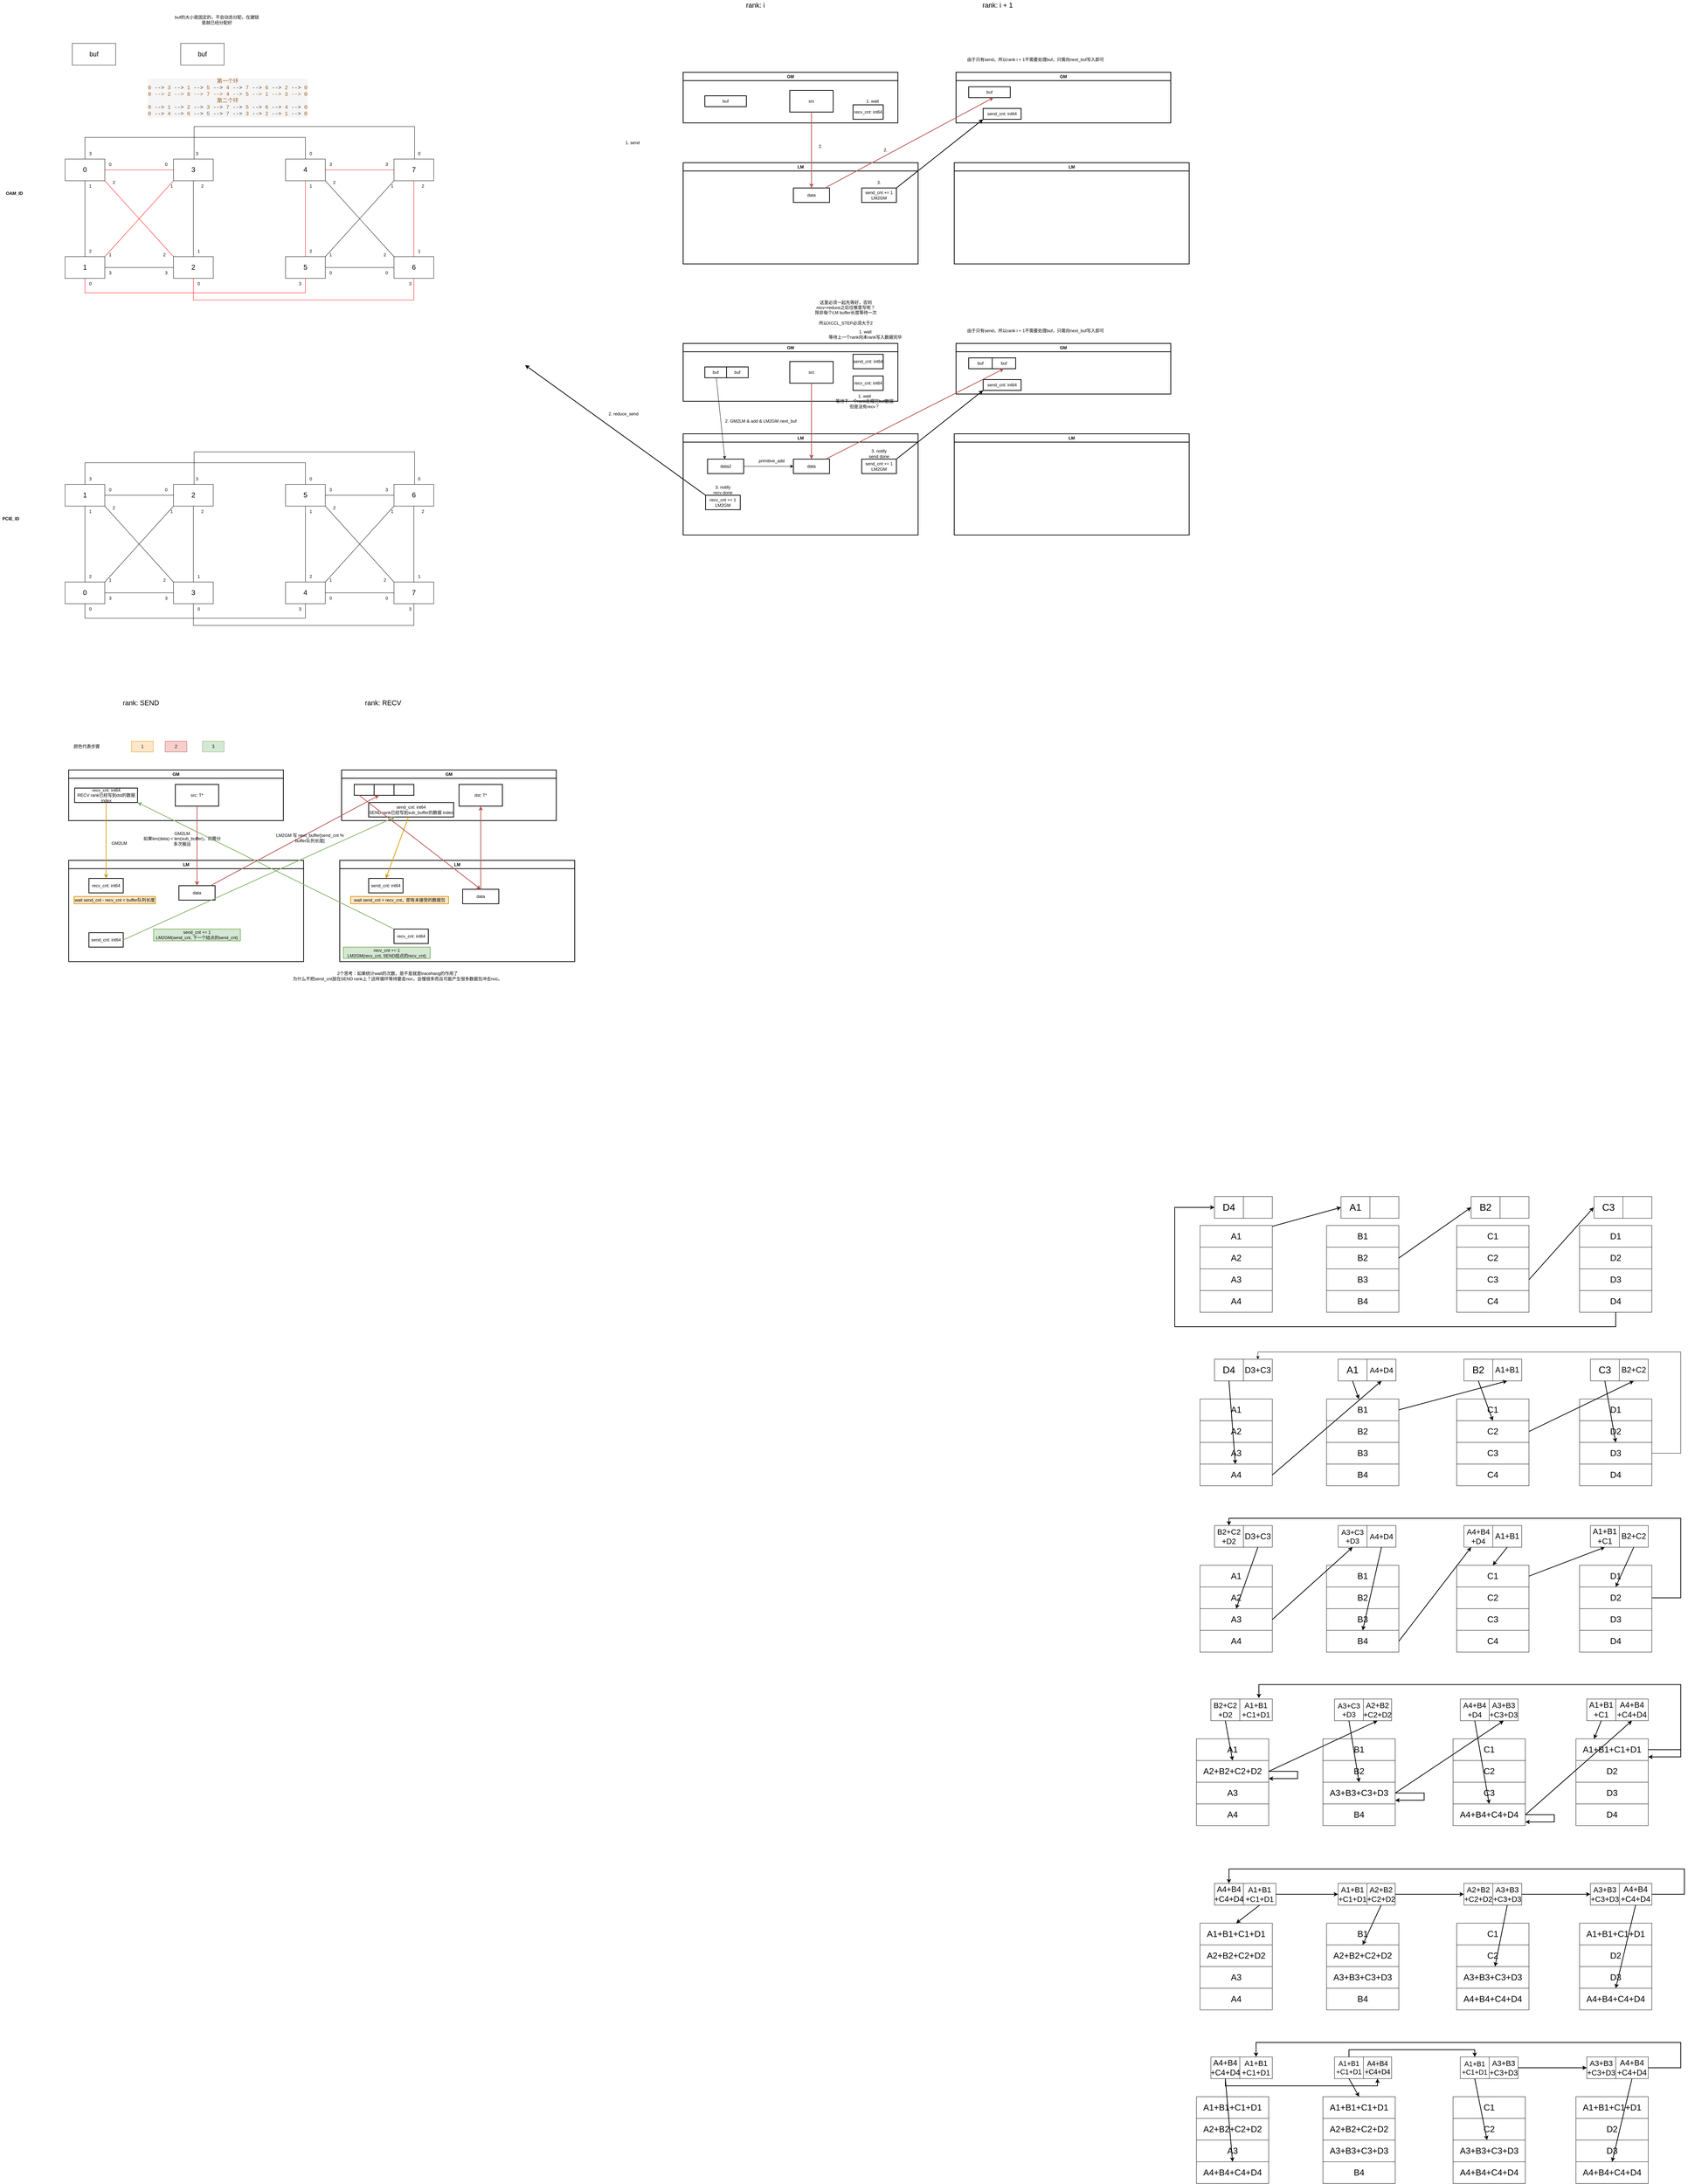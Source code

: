 <mxfile version="26.2.9">
  <diagram name="第 1 页" id="85x8srJIXAwdQdgo-0Si">
    <mxGraphModel dx="1568" dy="862" grid="1" gridSize="10" guides="1" tooltips="1" connect="1" arrows="1" fold="1" page="1" pageScale="1" pageWidth="827" pageHeight="1169" math="0" shadow="0">
      <root>
        <mxCell id="0" />
        <mxCell id="1" parent="0" />
        <mxCell id="rwEr7i4HbcqDnKhSLj5x-1" value="buf" style="rounded=0;whiteSpace=wrap;html=1;fontSize=18;" parent="1" vertex="1">
          <mxGeometry x="220" y="140" width="120" height="60" as="geometry" />
        </mxCell>
        <mxCell id="rwEr7i4HbcqDnKhSLj5x-2" value="buf" style="rounded=0;whiteSpace=wrap;html=1;fontSize=18;" parent="1" vertex="1">
          <mxGeometry x="520" y="140" width="120" height="60" as="geometry" />
        </mxCell>
        <mxCell id="rwEr7i4HbcqDnKhSLj5x-3" value="buf的大小是固定的，不会动态分配，在建链是就已经分配好" style="text;html=1;align=center;verticalAlign=middle;whiteSpace=wrap;rounded=0;" parent="1" vertex="1">
          <mxGeometry x="500" y="60" width="240" height="30" as="geometry" />
        </mxCell>
        <mxCell id="rwEr7i4HbcqDnKhSLj5x-9" style="edgeStyle=orthogonalEdgeStyle;rounded=0;orthogonalLoop=1;jettySize=auto;html=1;entryX=0.5;entryY=0;entryDx=0;entryDy=0;endArrow=none;endFill=0;" parent="1" source="rwEr7i4HbcqDnKhSLj5x-4" target="rwEr7i4HbcqDnKhSLj5x-7" edge="1">
          <mxGeometry relative="1" as="geometry" />
        </mxCell>
        <mxCell id="rwEr7i4HbcqDnKhSLj5x-55" style="edgeStyle=orthogonalEdgeStyle;rounded=0;orthogonalLoop=1;jettySize=auto;html=1;entryX=0.5;entryY=0;entryDx=0;entryDy=0;endArrow=none;endFill=0;" parent="1" source="rwEr7i4HbcqDnKhSLj5x-4" target="rwEr7i4HbcqDnKhSLj5x-32" edge="1">
          <mxGeometry relative="1" as="geometry">
            <Array as="points">
              <mxPoint x="255" y="400" />
              <mxPoint x="865" y="400" />
            </Array>
          </mxGeometry>
        </mxCell>
        <mxCell id="rwEr7i4HbcqDnKhSLj5x-4" value="&lt;div&gt;0&lt;/div&gt;" style="rounded=0;whiteSpace=wrap;html=1;fontSize=19;" parent="1" vertex="1">
          <mxGeometry x="200" y="460" width="110" height="60" as="geometry" />
        </mxCell>
        <mxCell id="rwEr7i4HbcqDnKhSLj5x-5" value="3" style="rounded=0;whiteSpace=wrap;html=1;fontSize=19;" parent="1" vertex="1">
          <mxGeometry x="500" y="460" width="110" height="60" as="geometry" />
        </mxCell>
        <mxCell id="rwEr7i4HbcqDnKhSLj5x-61" style="edgeStyle=orthogonalEdgeStyle;rounded=0;orthogonalLoop=1;jettySize=auto;html=1;entryX=0.5;entryY=1;entryDx=0;entryDy=0;endArrow=none;endFill=0;strokeColor=#FF0000;" parent="1" source="rwEr7i4HbcqDnKhSLj5x-7" target="rwEr7i4HbcqDnKhSLj5x-34" edge="1">
          <mxGeometry relative="1" as="geometry">
            <Array as="points">
              <mxPoint x="255" y="830" />
              <mxPoint x="865" y="830" />
            </Array>
          </mxGeometry>
        </mxCell>
        <mxCell id="rwEr7i4HbcqDnKhSLj5x-7" value="&lt;div&gt;1&lt;/div&gt;" style="rounded=0;whiteSpace=wrap;html=1;fontSize=19;" parent="1" vertex="1">
          <mxGeometry x="200" y="730" width="110" height="60" as="geometry" />
        </mxCell>
        <mxCell id="rwEr7i4HbcqDnKhSLj5x-8" value="2" style="rounded=0;whiteSpace=wrap;html=1;fontSize=19;" parent="1" vertex="1">
          <mxGeometry x="500" y="730" width="110" height="60" as="geometry" />
        </mxCell>
        <mxCell id="rwEr7i4HbcqDnKhSLj5x-10" value="1" style="text;html=1;align=center;verticalAlign=middle;whiteSpace=wrap;rounded=0;" parent="1" vertex="1">
          <mxGeometry x="240" y="520" width="60" height="30" as="geometry" />
        </mxCell>
        <mxCell id="rwEr7i4HbcqDnKhSLj5x-11" value="2" style="text;html=1;align=center;verticalAlign=middle;whiteSpace=wrap;rounded=0;" parent="1" vertex="1">
          <mxGeometry x="240" y="700" width="60" height="30" as="geometry" />
        </mxCell>
        <mxCell id="rwEr7i4HbcqDnKhSLj5x-12" style="edgeStyle=orthogonalEdgeStyle;rounded=0;orthogonalLoop=1;jettySize=auto;html=1;entryX=0;entryY=0.5;entryDx=0;entryDy=0;endArrow=none;endFill=0;exitX=1;exitY=0.5;exitDx=0;exitDy=0;strokeColor=#FF0000;" parent="1" source="rwEr7i4HbcqDnKhSLj5x-4" target="rwEr7i4HbcqDnKhSLj5x-5" edge="1">
          <mxGeometry relative="1" as="geometry">
            <mxPoint x="265" y="530" as="sourcePoint" />
            <mxPoint x="265" y="740" as="targetPoint" />
          </mxGeometry>
        </mxCell>
        <mxCell id="rwEr7i4HbcqDnKhSLj5x-14" value="0" style="text;html=1;align=center;verticalAlign=middle;whiteSpace=wrap;rounded=0;" parent="1" vertex="1">
          <mxGeometry x="450" y="460" width="60" height="30" as="geometry" />
        </mxCell>
        <mxCell id="rwEr7i4HbcqDnKhSLj5x-15" style="rounded=0;orthogonalLoop=1;jettySize=auto;html=1;endArrow=none;endFill=0;strokeColor=#FF0000;" parent="1" edge="1">
          <mxGeometry relative="1" as="geometry">
            <mxPoint x="310" y="520" as="sourcePoint" />
            <mxPoint x="500" y="730" as="targetPoint" />
          </mxGeometry>
        </mxCell>
        <mxCell id="rwEr7i4HbcqDnKhSLj5x-18" value="0" style="text;html=1;align=center;verticalAlign=middle;whiteSpace=wrap;rounded=0;" parent="1" vertex="1">
          <mxGeometry x="310" y="460" width="30" height="30" as="geometry" />
        </mxCell>
        <mxCell id="rwEr7i4HbcqDnKhSLj5x-19" value="2" style="text;html=1;align=center;verticalAlign=middle;whiteSpace=wrap;rounded=0;" parent="1" vertex="1">
          <mxGeometry x="320" y="510" width="30" height="30" as="geometry" />
        </mxCell>
        <mxCell id="rwEr7i4HbcqDnKhSLj5x-20" value="2" style="text;html=1;align=center;verticalAlign=middle;whiteSpace=wrap;rounded=0;" parent="1" vertex="1">
          <mxGeometry x="460" y="710" width="30" height="30" as="geometry" />
        </mxCell>
        <mxCell id="rwEr7i4HbcqDnKhSLj5x-21" style="rounded=0;orthogonalLoop=1;jettySize=auto;html=1;endArrow=none;endFill=0;exitX=1;exitY=0.5;exitDx=0;exitDy=0;" parent="1" source="rwEr7i4HbcqDnKhSLj5x-7" target="rwEr7i4HbcqDnKhSLj5x-8" edge="1">
          <mxGeometry relative="1" as="geometry">
            <mxPoint x="320" y="570" as="sourcePoint" />
            <mxPoint x="510" y="780" as="targetPoint" />
          </mxGeometry>
        </mxCell>
        <mxCell id="rwEr7i4HbcqDnKhSLj5x-22" value="3" style="text;html=1;align=center;verticalAlign=middle;whiteSpace=wrap;rounded=0;" parent="1" vertex="1">
          <mxGeometry x="310" y="760" width="30" height="30" as="geometry" />
        </mxCell>
        <mxCell id="rwEr7i4HbcqDnKhSLj5x-23" value="3" style="text;html=1;align=center;verticalAlign=middle;whiteSpace=wrap;rounded=0;" parent="1" vertex="1">
          <mxGeometry x="465" y="760" width="30" height="30" as="geometry" />
        </mxCell>
        <mxCell id="rwEr7i4HbcqDnKhSLj5x-25" style="rounded=0;orthogonalLoop=1;jettySize=auto;html=1;endArrow=none;endFill=0;exitX=0.5;exitY=1;exitDx=0;exitDy=0;entryX=0.5;entryY=0;entryDx=0;entryDy=0;" parent="1" source="rwEr7i4HbcqDnKhSLj5x-5" target="rwEr7i4HbcqDnKhSLj5x-8" edge="1">
          <mxGeometry relative="1" as="geometry">
            <mxPoint x="320" y="530" as="sourcePoint" />
            <mxPoint x="510" y="740" as="targetPoint" />
          </mxGeometry>
        </mxCell>
        <mxCell id="rwEr7i4HbcqDnKhSLj5x-26" value="1" style="text;html=1;align=center;verticalAlign=middle;whiteSpace=wrap;rounded=0;" parent="1" vertex="1">
          <mxGeometry x="540" y="700" width="60" height="30" as="geometry" />
        </mxCell>
        <mxCell id="rwEr7i4HbcqDnKhSLj5x-27" value="2" style="text;html=1;align=center;verticalAlign=middle;whiteSpace=wrap;rounded=0;" parent="1" vertex="1">
          <mxGeometry x="565" y="520" width="30" height="30" as="geometry" />
        </mxCell>
        <mxCell id="rwEr7i4HbcqDnKhSLj5x-28" style="rounded=0;orthogonalLoop=1;jettySize=auto;html=1;endArrow=none;endFill=0;exitX=0;exitY=1;exitDx=0;exitDy=0;entryX=1;entryY=0;entryDx=0;entryDy=0;strokeColor=#FF0000;" parent="1" source="rwEr7i4HbcqDnKhSLj5x-5" target="rwEr7i4HbcqDnKhSLj5x-7" edge="1">
          <mxGeometry relative="1" as="geometry">
            <mxPoint x="320" y="530" as="sourcePoint" />
            <mxPoint x="510" y="740" as="targetPoint" />
          </mxGeometry>
        </mxCell>
        <mxCell id="rwEr7i4HbcqDnKhSLj5x-29" value="1" style="text;html=1;align=center;verticalAlign=middle;whiteSpace=wrap;rounded=0;" parent="1" vertex="1">
          <mxGeometry x="295" y="710" width="60" height="30" as="geometry" />
        </mxCell>
        <mxCell id="rwEr7i4HbcqDnKhSLj5x-30" value="1" style="text;html=1;align=center;verticalAlign=middle;whiteSpace=wrap;rounded=0;" parent="1" vertex="1">
          <mxGeometry x="465" y="520" width="60" height="30" as="geometry" />
        </mxCell>
        <mxCell id="rwEr7i4HbcqDnKhSLj5x-31" style="edgeStyle=orthogonalEdgeStyle;rounded=0;orthogonalLoop=1;jettySize=auto;html=1;entryX=0.5;entryY=0;entryDx=0;entryDy=0;endArrow=none;endFill=0;strokeColor=#FF0000;" parent="1" source="rwEr7i4HbcqDnKhSLj5x-32" target="rwEr7i4HbcqDnKhSLj5x-34" edge="1">
          <mxGeometry relative="1" as="geometry" />
        </mxCell>
        <mxCell id="rwEr7i4HbcqDnKhSLj5x-32" value="&lt;div&gt;4&lt;/div&gt;" style="rounded=0;whiteSpace=wrap;html=1;fontSize=19;" parent="1" vertex="1">
          <mxGeometry x="810" y="460" width="110" height="60" as="geometry" />
        </mxCell>
        <mxCell id="rwEr7i4HbcqDnKhSLj5x-33" value="7" style="rounded=0;whiteSpace=wrap;html=1;fontSize=19;" parent="1" vertex="1">
          <mxGeometry x="1110" y="460" width="110" height="60" as="geometry" />
        </mxCell>
        <mxCell id="rwEr7i4HbcqDnKhSLj5x-34" value="&lt;div&gt;5&lt;/div&gt;" style="rounded=0;whiteSpace=wrap;html=1;fontSize=19;" parent="1" vertex="1">
          <mxGeometry x="810" y="730" width="110" height="60" as="geometry" />
        </mxCell>
        <mxCell id="rwEr7i4HbcqDnKhSLj5x-35" value="6" style="rounded=0;whiteSpace=wrap;html=1;fontSize=19;" parent="1" vertex="1">
          <mxGeometry x="1110" y="730" width="110" height="60" as="geometry" />
        </mxCell>
        <mxCell id="rwEr7i4HbcqDnKhSLj5x-36" value="1" style="text;html=1;align=center;verticalAlign=middle;whiteSpace=wrap;rounded=0;" parent="1" vertex="1">
          <mxGeometry x="850" y="520" width="60" height="30" as="geometry" />
        </mxCell>
        <mxCell id="rwEr7i4HbcqDnKhSLj5x-37" value="2" style="text;html=1;align=center;verticalAlign=middle;whiteSpace=wrap;rounded=0;" parent="1" vertex="1">
          <mxGeometry x="850" y="700" width="60" height="30" as="geometry" />
        </mxCell>
        <mxCell id="rwEr7i4HbcqDnKhSLj5x-38" style="edgeStyle=orthogonalEdgeStyle;rounded=0;orthogonalLoop=1;jettySize=auto;html=1;entryX=0;entryY=0.5;entryDx=0;entryDy=0;endArrow=none;endFill=0;exitX=1;exitY=0.5;exitDx=0;exitDy=0;strokeColor=#FF0000;" parent="1" source="rwEr7i4HbcqDnKhSLj5x-32" target="rwEr7i4HbcqDnKhSLj5x-33" edge="1">
          <mxGeometry relative="1" as="geometry">
            <mxPoint x="875" y="530" as="sourcePoint" />
            <mxPoint x="875" y="740" as="targetPoint" />
          </mxGeometry>
        </mxCell>
        <mxCell id="rwEr7i4HbcqDnKhSLj5x-39" value="3" style="text;html=1;align=center;verticalAlign=middle;whiteSpace=wrap;rounded=0;" parent="1" vertex="1">
          <mxGeometry x="1060" y="460" width="60" height="30" as="geometry" />
        </mxCell>
        <mxCell id="rwEr7i4HbcqDnKhSLj5x-40" style="rounded=0;orthogonalLoop=1;jettySize=auto;html=1;endArrow=none;endFill=0;" parent="1" edge="1">
          <mxGeometry relative="1" as="geometry">
            <mxPoint x="920" y="520" as="sourcePoint" />
            <mxPoint x="1110" y="730" as="targetPoint" />
          </mxGeometry>
        </mxCell>
        <mxCell id="rwEr7i4HbcqDnKhSLj5x-41" value="3" style="text;html=1;align=center;verticalAlign=middle;whiteSpace=wrap;rounded=0;" parent="1" vertex="1">
          <mxGeometry x="920" y="460" width="30" height="30" as="geometry" />
        </mxCell>
        <mxCell id="rwEr7i4HbcqDnKhSLj5x-42" value="2" style="text;html=1;align=center;verticalAlign=middle;whiteSpace=wrap;rounded=0;" parent="1" vertex="1">
          <mxGeometry x="930" y="510" width="30" height="30" as="geometry" />
        </mxCell>
        <mxCell id="rwEr7i4HbcqDnKhSLj5x-43" value="2" style="text;html=1;align=center;verticalAlign=middle;whiteSpace=wrap;rounded=0;" parent="1" vertex="1">
          <mxGeometry x="1070" y="710" width="30" height="30" as="geometry" />
        </mxCell>
        <mxCell id="rwEr7i4HbcqDnKhSLj5x-44" style="rounded=0;orthogonalLoop=1;jettySize=auto;html=1;endArrow=none;endFill=0;exitX=1;exitY=0.5;exitDx=0;exitDy=0;" parent="1" source="rwEr7i4HbcqDnKhSLj5x-34" target="rwEr7i4HbcqDnKhSLj5x-35" edge="1">
          <mxGeometry relative="1" as="geometry">
            <mxPoint x="930" y="570" as="sourcePoint" />
            <mxPoint x="1120" y="780" as="targetPoint" />
          </mxGeometry>
        </mxCell>
        <mxCell id="rwEr7i4HbcqDnKhSLj5x-45" value="0" style="text;html=1;align=center;verticalAlign=middle;whiteSpace=wrap;rounded=0;" parent="1" vertex="1">
          <mxGeometry x="920" y="760" width="30" height="30" as="geometry" />
        </mxCell>
        <mxCell id="rwEr7i4HbcqDnKhSLj5x-46" value="0" style="text;html=1;align=center;verticalAlign=middle;whiteSpace=wrap;rounded=0;" parent="1" vertex="1">
          <mxGeometry x="1075" y="760" width="30" height="30" as="geometry" />
        </mxCell>
        <mxCell id="rwEr7i4HbcqDnKhSLj5x-47" style="rounded=0;orthogonalLoop=1;jettySize=auto;html=1;endArrow=none;endFill=0;exitX=0.5;exitY=1;exitDx=0;exitDy=0;entryX=0.5;entryY=0;entryDx=0;entryDy=0;strokeColor=#FF0000;" parent="1" source="rwEr7i4HbcqDnKhSLj5x-33" target="rwEr7i4HbcqDnKhSLj5x-35" edge="1">
          <mxGeometry relative="1" as="geometry">
            <mxPoint x="930" y="530" as="sourcePoint" />
            <mxPoint x="1120" y="740" as="targetPoint" />
          </mxGeometry>
        </mxCell>
        <mxCell id="rwEr7i4HbcqDnKhSLj5x-48" value="1" style="text;html=1;align=center;verticalAlign=middle;whiteSpace=wrap;rounded=0;" parent="1" vertex="1">
          <mxGeometry x="1150" y="700" width="60" height="30" as="geometry" />
        </mxCell>
        <mxCell id="rwEr7i4HbcqDnKhSLj5x-49" value="2" style="text;html=1;align=center;verticalAlign=middle;whiteSpace=wrap;rounded=0;" parent="1" vertex="1">
          <mxGeometry x="1175" y="520" width="30" height="30" as="geometry" />
        </mxCell>
        <mxCell id="rwEr7i4HbcqDnKhSLj5x-50" style="rounded=0;orthogonalLoop=1;jettySize=auto;html=1;endArrow=none;endFill=0;exitX=0;exitY=1;exitDx=0;exitDy=0;entryX=1;entryY=0;entryDx=0;entryDy=0;" parent="1" source="rwEr7i4HbcqDnKhSLj5x-33" target="rwEr7i4HbcqDnKhSLj5x-34" edge="1">
          <mxGeometry relative="1" as="geometry">
            <mxPoint x="930" y="530" as="sourcePoint" />
            <mxPoint x="1120" y="740" as="targetPoint" />
          </mxGeometry>
        </mxCell>
        <mxCell id="rwEr7i4HbcqDnKhSLj5x-51" value="1" style="text;html=1;align=center;verticalAlign=middle;whiteSpace=wrap;rounded=0;" parent="1" vertex="1">
          <mxGeometry x="905" y="710" width="60" height="30" as="geometry" />
        </mxCell>
        <mxCell id="rwEr7i4HbcqDnKhSLj5x-52" value="1" style="text;html=1;align=center;verticalAlign=middle;whiteSpace=wrap;rounded=0;" parent="1" vertex="1">
          <mxGeometry x="1075" y="520" width="60" height="30" as="geometry" />
        </mxCell>
        <mxCell id="rwEr7i4HbcqDnKhSLj5x-56" value="3" style="text;html=1;align=center;verticalAlign=middle;whiteSpace=wrap;rounded=0;" parent="1" vertex="1">
          <mxGeometry x="255" y="430" width="30" height="30" as="geometry" />
        </mxCell>
        <mxCell id="rwEr7i4HbcqDnKhSLj5x-57" value="0" style="text;html=1;align=center;verticalAlign=middle;whiteSpace=wrap;rounded=0;" parent="1" vertex="1">
          <mxGeometry x="865" y="430" width="30" height="30" as="geometry" />
        </mxCell>
        <mxCell id="rwEr7i4HbcqDnKhSLj5x-58" style="edgeStyle=orthogonalEdgeStyle;rounded=0;orthogonalLoop=1;jettySize=auto;html=1;entryX=0.5;entryY=0;entryDx=0;entryDy=0;endArrow=none;endFill=0;" parent="1" edge="1">
          <mxGeometry relative="1" as="geometry">
            <mxPoint x="557" y="460" as="sourcePoint" />
            <mxPoint x="1167" y="460" as="targetPoint" />
            <Array as="points">
              <mxPoint x="557" y="370" />
              <mxPoint x="1167" y="370" />
            </Array>
          </mxGeometry>
        </mxCell>
        <mxCell id="rwEr7i4HbcqDnKhSLj5x-59" value="3" style="text;html=1;align=center;verticalAlign=middle;whiteSpace=wrap;rounded=0;" parent="1" vertex="1">
          <mxGeometry x="550" y="430" width="30" height="30" as="geometry" />
        </mxCell>
        <mxCell id="rwEr7i4HbcqDnKhSLj5x-60" value="0" style="text;html=1;align=center;verticalAlign=middle;whiteSpace=wrap;rounded=0;" parent="1" vertex="1">
          <mxGeometry x="1165" y="430" width="30" height="30" as="geometry" />
        </mxCell>
        <mxCell id="rwEr7i4HbcqDnKhSLj5x-62" value="0" style="text;html=1;align=center;verticalAlign=middle;whiteSpace=wrap;rounded=0;" parent="1" vertex="1">
          <mxGeometry x="255" y="790" width="30" height="30" as="geometry" />
        </mxCell>
        <mxCell id="rwEr7i4HbcqDnKhSLj5x-63" value="3" style="text;html=1;align=center;verticalAlign=middle;whiteSpace=wrap;rounded=0;" parent="1" vertex="1">
          <mxGeometry x="835" y="790" width="30" height="30" as="geometry" />
        </mxCell>
        <mxCell id="rwEr7i4HbcqDnKhSLj5x-64" style="edgeStyle=orthogonalEdgeStyle;rounded=0;orthogonalLoop=1;jettySize=auto;html=1;entryX=0.5;entryY=1;entryDx=0;entryDy=0;endArrow=none;endFill=0;strokeColor=#FF0000;" parent="1" edge="1">
          <mxGeometry relative="1" as="geometry">
            <mxPoint x="555" y="790" as="sourcePoint" />
            <mxPoint x="1165" y="790" as="targetPoint" />
            <Array as="points">
              <mxPoint x="555" y="850" />
              <mxPoint x="1165" y="850" />
            </Array>
          </mxGeometry>
        </mxCell>
        <mxCell id="rwEr7i4HbcqDnKhSLj5x-65" value="0" style="text;html=1;align=center;verticalAlign=middle;whiteSpace=wrap;rounded=0;" parent="1" vertex="1">
          <mxGeometry x="555" y="790" width="30" height="30" as="geometry" />
        </mxCell>
        <mxCell id="rwEr7i4HbcqDnKhSLj5x-66" value="3" style="text;html=1;align=center;verticalAlign=middle;whiteSpace=wrap;rounded=0;" parent="1" vertex="1">
          <mxGeometry x="1140" y="790" width="30" height="30" as="geometry" />
        </mxCell>
        <mxCell id="rwEr7i4HbcqDnKhSLj5x-67" style="edgeStyle=orthogonalEdgeStyle;rounded=0;orthogonalLoop=1;jettySize=auto;html=1;entryX=0.5;entryY=0;entryDx=0;entryDy=0;endArrow=none;endFill=0;" parent="1" source="rwEr7i4HbcqDnKhSLj5x-69" target="rwEr7i4HbcqDnKhSLj5x-72" edge="1">
          <mxGeometry relative="1" as="geometry" />
        </mxCell>
        <mxCell id="rwEr7i4HbcqDnKhSLj5x-68" style="edgeStyle=orthogonalEdgeStyle;rounded=0;orthogonalLoop=1;jettySize=auto;html=1;entryX=0.5;entryY=0;entryDx=0;entryDy=0;endArrow=none;endFill=0;" parent="1" source="rwEr7i4HbcqDnKhSLj5x-69" target="rwEr7i4HbcqDnKhSLj5x-92" edge="1">
          <mxGeometry relative="1" as="geometry">
            <Array as="points">
              <mxPoint x="255" y="1300" />
              <mxPoint x="865" y="1300" />
            </Array>
          </mxGeometry>
        </mxCell>
        <mxCell id="rwEr7i4HbcqDnKhSLj5x-69" value="&lt;div&gt;1&lt;/div&gt;" style="rounded=0;whiteSpace=wrap;html=1;fontSize=19;" parent="1" vertex="1">
          <mxGeometry x="200" y="1360" width="110" height="60" as="geometry" />
        </mxCell>
        <mxCell id="rwEr7i4HbcqDnKhSLj5x-70" value="2" style="rounded=0;whiteSpace=wrap;html=1;fontSize=19;" parent="1" vertex="1">
          <mxGeometry x="500" y="1360" width="110" height="60" as="geometry" />
        </mxCell>
        <mxCell id="rwEr7i4HbcqDnKhSLj5x-71" style="edgeStyle=orthogonalEdgeStyle;rounded=0;orthogonalLoop=1;jettySize=auto;html=1;entryX=0.5;entryY=1;entryDx=0;entryDy=0;endArrow=none;endFill=0;" parent="1" source="rwEr7i4HbcqDnKhSLj5x-72" target="rwEr7i4HbcqDnKhSLj5x-94" edge="1">
          <mxGeometry relative="1" as="geometry">
            <Array as="points">
              <mxPoint x="255" y="1730" />
              <mxPoint x="865" y="1730" />
            </Array>
          </mxGeometry>
        </mxCell>
        <mxCell id="rwEr7i4HbcqDnKhSLj5x-72" value="&lt;div&gt;0&lt;/div&gt;" style="rounded=0;whiteSpace=wrap;html=1;fontSize=19;" parent="1" vertex="1">
          <mxGeometry x="200" y="1630" width="110" height="60" as="geometry" />
        </mxCell>
        <mxCell id="rwEr7i4HbcqDnKhSLj5x-73" value="3" style="rounded=0;whiteSpace=wrap;html=1;fontSize=19;" parent="1" vertex="1">
          <mxGeometry x="500" y="1630" width="110" height="60" as="geometry" />
        </mxCell>
        <mxCell id="rwEr7i4HbcqDnKhSLj5x-74" value="1" style="text;html=1;align=center;verticalAlign=middle;whiteSpace=wrap;rounded=0;" parent="1" vertex="1">
          <mxGeometry x="240" y="1420" width="60" height="30" as="geometry" />
        </mxCell>
        <mxCell id="rwEr7i4HbcqDnKhSLj5x-75" value="2" style="text;html=1;align=center;verticalAlign=middle;whiteSpace=wrap;rounded=0;" parent="1" vertex="1">
          <mxGeometry x="240" y="1600" width="60" height="30" as="geometry" />
        </mxCell>
        <mxCell id="rwEr7i4HbcqDnKhSLj5x-76" style="edgeStyle=orthogonalEdgeStyle;rounded=0;orthogonalLoop=1;jettySize=auto;html=1;entryX=0;entryY=0.5;entryDx=0;entryDy=0;endArrow=none;endFill=0;exitX=1;exitY=0.5;exitDx=0;exitDy=0;" parent="1" source="rwEr7i4HbcqDnKhSLj5x-69" target="rwEr7i4HbcqDnKhSLj5x-70" edge="1">
          <mxGeometry relative="1" as="geometry">
            <mxPoint x="265" y="1430" as="sourcePoint" />
            <mxPoint x="265" y="1640" as="targetPoint" />
          </mxGeometry>
        </mxCell>
        <mxCell id="rwEr7i4HbcqDnKhSLj5x-77" value="0" style="text;html=1;align=center;verticalAlign=middle;whiteSpace=wrap;rounded=0;" parent="1" vertex="1">
          <mxGeometry x="450" y="1360" width="60" height="30" as="geometry" />
        </mxCell>
        <mxCell id="rwEr7i4HbcqDnKhSLj5x-78" style="rounded=0;orthogonalLoop=1;jettySize=auto;html=1;endArrow=none;endFill=0;" parent="1" edge="1">
          <mxGeometry relative="1" as="geometry">
            <mxPoint x="310" y="1420" as="sourcePoint" />
            <mxPoint x="500" y="1630" as="targetPoint" />
          </mxGeometry>
        </mxCell>
        <mxCell id="rwEr7i4HbcqDnKhSLj5x-79" value="0" style="text;html=1;align=center;verticalAlign=middle;whiteSpace=wrap;rounded=0;" parent="1" vertex="1">
          <mxGeometry x="310" y="1360" width="30" height="30" as="geometry" />
        </mxCell>
        <mxCell id="rwEr7i4HbcqDnKhSLj5x-80" value="2" style="text;html=1;align=center;verticalAlign=middle;whiteSpace=wrap;rounded=0;" parent="1" vertex="1">
          <mxGeometry x="320" y="1410" width="30" height="30" as="geometry" />
        </mxCell>
        <mxCell id="rwEr7i4HbcqDnKhSLj5x-81" value="2" style="text;html=1;align=center;verticalAlign=middle;whiteSpace=wrap;rounded=0;" parent="1" vertex="1">
          <mxGeometry x="460" y="1610" width="30" height="30" as="geometry" />
        </mxCell>
        <mxCell id="rwEr7i4HbcqDnKhSLj5x-82" style="rounded=0;orthogonalLoop=1;jettySize=auto;html=1;endArrow=none;endFill=0;exitX=1;exitY=0.5;exitDx=0;exitDy=0;" parent="1" source="rwEr7i4HbcqDnKhSLj5x-72" target="rwEr7i4HbcqDnKhSLj5x-73" edge="1">
          <mxGeometry relative="1" as="geometry">
            <mxPoint x="320" y="1470" as="sourcePoint" />
            <mxPoint x="510" y="1680" as="targetPoint" />
          </mxGeometry>
        </mxCell>
        <mxCell id="rwEr7i4HbcqDnKhSLj5x-83" value="3" style="text;html=1;align=center;verticalAlign=middle;whiteSpace=wrap;rounded=0;" parent="1" vertex="1">
          <mxGeometry x="310" y="1660" width="30" height="30" as="geometry" />
        </mxCell>
        <mxCell id="rwEr7i4HbcqDnKhSLj5x-84" value="3" style="text;html=1;align=center;verticalAlign=middle;whiteSpace=wrap;rounded=0;" parent="1" vertex="1">
          <mxGeometry x="465" y="1660" width="30" height="30" as="geometry" />
        </mxCell>
        <mxCell id="rwEr7i4HbcqDnKhSLj5x-85" style="rounded=0;orthogonalLoop=1;jettySize=auto;html=1;endArrow=none;endFill=0;exitX=0.5;exitY=1;exitDx=0;exitDy=0;entryX=0.5;entryY=0;entryDx=0;entryDy=0;" parent="1" source="rwEr7i4HbcqDnKhSLj5x-70" target="rwEr7i4HbcqDnKhSLj5x-73" edge="1">
          <mxGeometry relative="1" as="geometry">
            <mxPoint x="320" y="1430" as="sourcePoint" />
            <mxPoint x="510" y="1640" as="targetPoint" />
          </mxGeometry>
        </mxCell>
        <mxCell id="rwEr7i4HbcqDnKhSLj5x-86" value="1" style="text;html=1;align=center;verticalAlign=middle;whiteSpace=wrap;rounded=0;" parent="1" vertex="1">
          <mxGeometry x="540" y="1600" width="60" height="30" as="geometry" />
        </mxCell>
        <mxCell id="rwEr7i4HbcqDnKhSLj5x-87" value="2" style="text;html=1;align=center;verticalAlign=middle;whiteSpace=wrap;rounded=0;" parent="1" vertex="1">
          <mxGeometry x="565" y="1420" width="30" height="30" as="geometry" />
        </mxCell>
        <mxCell id="rwEr7i4HbcqDnKhSLj5x-88" style="rounded=0;orthogonalLoop=1;jettySize=auto;html=1;endArrow=none;endFill=0;exitX=0;exitY=1;exitDx=0;exitDy=0;entryX=1;entryY=0;entryDx=0;entryDy=0;" parent="1" source="rwEr7i4HbcqDnKhSLj5x-70" target="rwEr7i4HbcqDnKhSLj5x-72" edge="1">
          <mxGeometry relative="1" as="geometry">
            <mxPoint x="320" y="1430" as="sourcePoint" />
            <mxPoint x="510" y="1640" as="targetPoint" />
          </mxGeometry>
        </mxCell>
        <mxCell id="rwEr7i4HbcqDnKhSLj5x-89" value="1" style="text;html=1;align=center;verticalAlign=middle;whiteSpace=wrap;rounded=0;" parent="1" vertex="1">
          <mxGeometry x="295" y="1610" width="60" height="30" as="geometry" />
        </mxCell>
        <mxCell id="rwEr7i4HbcqDnKhSLj5x-90" value="1" style="text;html=1;align=center;verticalAlign=middle;whiteSpace=wrap;rounded=0;" parent="1" vertex="1">
          <mxGeometry x="465" y="1420" width="60" height="30" as="geometry" />
        </mxCell>
        <mxCell id="rwEr7i4HbcqDnKhSLj5x-91" style="edgeStyle=orthogonalEdgeStyle;rounded=0;orthogonalLoop=1;jettySize=auto;html=1;entryX=0.5;entryY=0;entryDx=0;entryDy=0;endArrow=none;endFill=0;" parent="1" source="rwEr7i4HbcqDnKhSLj5x-92" target="rwEr7i4HbcqDnKhSLj5x-94" edge="1">
          <mxGeometry relative="1" as="geometry" />
        </mxCell>
        <mxCell id="rwEr7i4HbcqDnKhSLj5x-92" value="&lt;div&gt;5&lt;/div&gt;" style="rounded=0;whiteSpace=wrap;html=1;fontSize=19;" parent="1" vertex="1">
          <mxGeometry x="810" y="1360" width="110" height="60" as="geometry" />
        </mxCell>
        <mxCell id="rwEr7i4HbcqDnKhSLj5x-93" value="6" style="rounded=0;whiteSpace=wrap;html=1;fontSize=19;" parent="1" vertex="1">
          <mxGeometry x="1110" y="1360" width="110" height="60" as="geometry" />
        </mxCell>
        <mxCell id="rwEr7i4HbcqDnKhSLj5x-94" value="&lt;div&gt;4&lt;/div&gt;" style="rounded=0;whiteSpace=wrap;html=1;fontSize=19;" parent="1" vertex="1">
          <mxGeometry x="810" y="1630" width="110" height="60" as="geometry" />
        </mxCell>
        <mxCell id="rwEr7i4HbcqDnKhSLj5x-95" value="7" style="rounded=0;whiteSpace=wrap;html=1;fontSize=19;" parent="1" vertex="1">
          <mxGeometry x="1110" y="1630" width="110" height="60" as="geometry" />
        </mxCell>
        <mxCell id="rwEr7i4HbcqDnKhSLj5x-96" value="1" style="text;html=1;align=center;verticalAlign=middle;whiteSpace=wrap;rounded=0;" parent="1" vertex="1">
          <mxGeometry x="850" y="1420" width="60" height="30" as="geometry" />
        </mxCell>
        <mxCell id="rwEr7i4HbcqDnKhSLj5x-97" value="2" style="text;html=1;align=center;verticalAlign=middle;whiteSpace=wrap;rounded=0;" parent="1" vertex="1">
          <mxGeometry x="850" y="1600" width="60" height="30" as="geometry" />
        </mxCell>
        <mxCell id="rwEr7i4HbcqDnKhSLj5x-98" style="edgeStyle=orthogonalEdgeStyle;rounded=0;orthogonalLoop=1;jettySize=auto;html=1;entryX=0;entryY=0.5;entryDx=0;entryDy=0;endArrow=none;endFill=0;exitX=1;exitY=0.5;exitDx=0;exitDy=0;" parent="1" source="rwEr7i4HbcqDnKhSLj5x-92" target="rwEr7i4HbcqDnKhSLj5x-93" edge="1">
          <mxGeometry relative="1" as="geometry">
            <mxPoint x="875" y="1430" as="sourcePoint" />
            <mxPoint x="875" y="1640" as="targetPoint" />
          </mxGeometry>
        </mxCell>
        <mxCell id="rwEr7i4HbcqDnKhSLj5x-99" value="3" style="text;html=1;align=center;verticalAlign=middle;whiteSpace=wrap;rounded=0;" parent="1" vertex="1">
          <mxGeometry x="1060" y="1360" width="60" height="30" as="geometry" />
        </mxCell>
        <mxCell id="rwEr7i4HbcqDnKhSLj5x-100" style="rounded=0;orthogonalLoop=1;jettySize=auto;html=1;endArrow=none;endFill=0;" parent="1" edge="1">
          <mxGeometry relative="1" as="geometry">
            <mxPoint x="920" y="1420" as="sourcePoint" />
            <mxPoint x="1110" y="1630" as="targetPoint" />
          </mxGeometry>
        </mxCell>
        <mxCell id="rwEr7i4HbcqDnKhSLj5x-101" value="3" style="text;html=1;align=center;verticalAlign=middle;whiteSpace=wrap;rounded=0;" parent="1" vertex="1">
          <mxGeometry x="920" y="1360" width="30" height="30" as="geometry" />
        </mxCell>
        <mxCell id="rwEr7i4HbcqDnKhSLj5x-102" value="2" style="text;html=1;align=center;verticalAlign=middle;whiteSpace=wrap;rounded=0;" parent="1" vertex="1">
          <mxGeometry x="930" y="1410" width="30" height="30" as="geometry" />
        </mxCell>
        <mxCell id="rwEr7i4HbcqDnKhSLj5x-103" value="2" style="text;html=1;align=center;verticalAlign=middle;whiteSpace=wrap;rounded=0;" parent="1" vertex="1">
          <mxGeometry x="1070" y="1610" width="30" height="30" as="geometry" />
        </mxCell>
        <mxCell id="rwEr7i4HbcqDnKhSLj5x-104" style="rounded=0;orthogonalLoop=1;jettySize=auto;html=1;endArrow=none;endFill=0;exitX=1;exitY=0.5;exitDx=0;exitDy=0;" parent="1" source="rwEr7i4HbcqDnKhSLj5x-94" target="rwEr7i4HbcqDnKhSLj5x-95" edge="1">
          <mxGeometry relative="1" as="geometry">
            <mxPoint x="930" y="1470" as="sourcePoint" />
            <mxPoint x="1120" y="1680" as="targetPoint" />
          </mxGeometry>
        </mxCell>
        <mxCell id="rwEr7i4HbcqDnKhSLj5x-105" value="0" style="text;html=1;align=center;verticalAlign=middle;whiteSpace=wrap;rounded=0;" parent="1" vertex="1">
          <mxGeometry x="920" y="1660" width="30" height="30" as="geometry" />
        </mxCell>
        <mxCell id="rwEr7i4HbcqDnKhSLj5x-106" value="0" style="text;html=1;align=center;verticalAlign=middle;whiteSpace=wrap;rounded=0;" parent="1" vertex="1">
          <mxGeometry x="1075" y="1660" width="30" height="30" as="geometry" />
        </mxCell>
        <mxCell id="rwEr7i4HbcqDnKhSLj5x-107" style="rounded=0;orthogonalLoop=1;jettySize=auto;html=1;endArrow=none;endFill=0;exitX=0.5;exitY=1;exitDx=0;exitDy=0;entryX=0.5;entryY=0;entryDx=0;entryDy=0;" parent="1" source="rwEr7i4HbcqDnKhSLj5x-93" target="rwEr7i4HbcqDnKhSLj5x-95" edge="1">
          <mxGeometry relative="1" as="geometry">
            <mxPoint x="930" y="1430" as="sourcePoint" />
            <mxPoint x="1120" y="1640" as="targetPoint" />
          </mxGeometry>
        </mxCell>
        <mxCell id="rwEr7i4HbcqDnKhSLj5x-108" value="1" style="text;html=1;align=center;verticalAlign=middle;whiteSpace=wrap;rounded=0;" parent="1" vertex="1">
          <mxGeometry x="1150" y="1600" width="60" height="30" as="geometry" />
        </mxCell>
        <mxCell id="rwEr7i4HbcqDnKhSLj5x-109" value="2" style="text;html=1;align=center;verticalAlign=middle;whiteSpace=wrap;rounded=0;" parent="1" vertex="1">
          <mxGeometry x="1175" y="1420" width="30" height="30" as="geometry" />
        </mxCell>
        <mxCell id="rwEr7i4HbcqDnKhSLj5x-110" style="rounded=0;orthogonalLoop=1;jettySize=auto;html=1;endArrow=none;endFill=0;exitX=0;exitY=1;exitDx=0;exitDy=0;entryX=1;entryY=0;entryDx=0;entryDy=0;" parent="1" source="rwEr7i4HbcqDnKhSLj5x-93" target="rwEr7i4HbcqDnKhSLj5x-94" edge="1">
          <mxGeometry relative="1" as="geometry">
            <mxPoint x="930" y="1430" as="sourcePoint" />
            <mxPoint x="1120" y="1640" as="targetPoint" />
          </mxGeometry>
        </mxCell>
        <mxCell id="rwEr7i4HbcqDnKhSLj5x-111" value="1" style="text;html=1;align=center;verticalAlign=middle;whiteSpace=wrap;rounded=0;" parent="1" vertex="1">
          <mxGeometry x="905" y="1610" width="60" height="30" as="geometry" />
        </mxCell>
        <mxCell id="rwEr7i4HbcqDnKhSLj5x-112" value="1" style="text;html=1;align=center;verticalAlign=middle;whiteSpace=wrap;rounded=0;" parent="1" vertex="1">
          <mxGeometry x="1075" y="1420" width="60" height="30" as="geometry" />
        </mxCell>
        <mxCell id="rwEr7i4HbcqDnKhSLj5x-113" value="3" style="text;html=1;align=center;verticalAlign=middle;whiteSpace=wrap;rounded=0;" parent="1" vertex="1">
          <mxGeometry x="255" y="1330" width="30" height="30" as="geometry" />
        </mxCell>
        <mxCell id="rwEr7i4HbcqDnKhSLj5x-114" value="0" style="text;html=1;align=center;verticalAlign=middle;whiteSpace=wrap;rounded=0;" parent="1" vertex="1">
          <mxGeometry x="865" y="1330" width="30" height="30" as="geometry" />
        </mxCell>
        <mxCell id="rwEr7i4HbcqDnKhSLj5x-115" style="edgeStyle=orthogonalEdgeStyle;rounded=0;orthogonalLoop=1;jettySize=auto;html=1;entryX=0.5;entryY=0;entryDx=0;entryDy=0;endArrow=none;endFill=0;" parent="1" edge="1">
          <mxGeometry relative="1" as="geometry">
            <mxPoint x="557" y="1360" as="sourcePoint" />
            <mxPoint x="1167" y="1360" as="targetPoint" />
            <Array as="points">
              <mxPoint x="557" y="1270" />
              <mxPoint x="1167" y="1270" />
            </Array>
          </mxGeometry>
        </mxCell>
        <mxCell id="rwEr7i4HbcqDnKhSLj5x-116" value="3" style="text;html=1;align=center;verticalAlign=middle;whiteSpace=wrap;rounded=0;" parent="1" vertex="1">
          <mxGeometry x="550" y="1330" width="30" height="30" as="geometry" />
        </mxCell>
        <mxCell id="rwEr7i4HbcqDnKhSLj5x-117" value="0" style="text;html=1;align=center;verticalAlign=middle;whiteSpace=wrap;rounded=0;" parent="1" vertex="1">
          <mxGeometry x="1165" y="1330" width="30" height="30" as="geometry" />
        </mxCell>
        <mxCell id="rwEr7i4HbcqDnKhSLj5x-118" value="0" style="text;html=1;align=center;verticalAlign=middle;whiteSpace=wrap;rounded=0;" parent="1" vertex="1">
          <mxGeometry x="255" y="1690" width="30" height="30" as="geometry" />
        </mxCell>
        <mxCell id="rwEr7i4HbcqDnKhSLj5x-119" value="3" style="text;html=1;align=center;verticalAlign=middle;whiteSpace=wrap;rounded=0;" parent="1" vertex="1">
          <mxGeometry x="835" y="1690" width="30" height="30" as="geometry" />
        </mxCell>
        <mxCell id="rwEr7i4HbcqDnKhSLj5x-120" style="edgeStyle=orthogonalEdgeStyle;rounded=0;orthogonalLoop=1;jettySize=auto;html=1;entryX=0.5;entryY=1;entryDx=0;entryDy=0;endArrow=none;endFill=0;" parent="1" edge="1">
          <mxGeometry relative="1" as="geometry">
            <mxPoint x="555" y="1690" as="sourcePoint" />
            <mxPoint x="1165" y="1690" as="targetPoint" />
            <Array as="points">
              <mxPoint x="555" y="1750" />
              <mxPoint x="1165" y="1750" />
            </Array>
          </mxGeometry>
        </mxCell>
        <mxCell id="rwEr7i4HbcqDnKhSLj5x-121" value="0" style="text;html=1;align=center;verticalAlign=middle;whiteSpace=wrap;rounded=0;" parent="1" vertex="1">
          <mxGeometry x="555" y="1690" width="30" height="30" as="geometry" />
        </mxCell>
        <mxCell id="rwEr7i4HbcqDnKhSLj5x-122" value="3" style="text;html=1;align=center;verticalAlign=middle;whiteSpace=wrap;rounded=0;" parent="1" vertex="1">
          <mxGeometry x="1140" y="1690" width="30" height="30" as="geometry" />
        </mxCell>
        <mxCell id="rwEr7i4HbcqDnKhSLj5x-123" value="OAM_ID" style="text;html=1;align=center;verticalAlign=middle;whiteSpace=wrap;rounded=0;fontStyle=1" parent="1" vertex="1">
          <mxGeometry x="30" y="540" width="60" height="30" as="geometry" />
        </mxCell>
        <mxCell id="rwEr7i4HbcqDnKhSLj5x-124" value="PCIE_ID" style="text;html=1;align=center;verticalAlign=middle;whiteSpace=wrap;rounded=0;fontStyle=1" parent="1" vertex="1">
          <mxGeometry x="20" y="1440" width="60" height="30" as="geometry" />
        </mxCell>
        <mxCell id="rwEr7i4HbcqDnKhSLj5x-125" value="&lt;div style=&quot;color: rgb(51, 51, 51); background-color: rgb(245, 245, 245); font-family: Menlo, Monaco, &amp;quot;Courier New&amp;quot;, monospace; line-height: 18px; white-space: pre;&quot;&gt;&lt;span style=&quot;color: rgb(156, 93, 39);&quot;&gt;第一个环&lt;/span&gt;&lt;/div&gt;&lt;div style=&quot;color: rgb(51, 51, 51); background-color: rgb(245, 245, 245); font-family: Menlo, Monaco, &amp;quot;Courier New&amp;quot;, monospace; line-height: 18px; white-space: pre;&quot;&gt;&lt;span style=&quot;color: rgb(156, 93, 39);&quot;&gt;0&lt;/span&gt; --&amp;gt; &lt;span style=&quot;color: rgb(156, 93, 39);&quot;&gt;3&lt;/span&gt; --&amp;gt; &lt;span style=&quot;color: rgb(156, 93, 39);&quot;&gt;1&lt;/span&gt; --&amp;gt; &lt;span style=&quot;color: rgb(156, 93, 39);&quot;&gt;5&lt;/span&gt; --&amp;gt; &lt;span style=&quot;color: rgb(156, 93, 39);&quot;&gt;4&lt;/span&gt; --&amp;gt; &lt;span style=&quot;color: rgb(156, 93, 39);&quot;&gt;7&lt;/span&gt; --&amp;gt; &lt;span style=&quot;color: rgb(156, 93, 39);&quot;&gt;6&lt;/span&gt; --&amp;gt; &lt;span style=&quot;color: rgb(156, 93, 39);&quot;&gt;2&lt;/span&gt; --&amp;gt; &lt;span style=&quot;color: rgb(156, 93, 39);&quot;&gt;0&lt;/span&gt;&lt;/div&gt;&lt;div style=&quot;color: rgb(51, 51, 51); background-color: rgb(245, 245, 245); font-family: Menlo, Monaco, &amp;quot;Courier New&amp;quot;, monospace; line-height: 18px; white-space: pre;&quot;&gt;&lt;span style=&quot;color: rgb(156, 93, 39);&quot;&gt;0 --&amp;gt; 2 --&amp;gt; 6 --&amp;gt; 7 --&amp;gt; 4 --&amp;gt; 5 --&amp;gt; 1 --&amp;gt; 3 --&amp;gt; 0&lt;/span&gt;&lt;/div&gt;&lt;div style=&quot;color: rgb(51, 51, 51); background-color: rgb(245, 245, 245); font-family: Menlo, Monaco, &amp;quot;Courier New&amp;quot;, monospace; line-height: 18px; white-space: pre;&quot;&gt;&lt;span style=&quot;color: rgb(156, 93, 39);&quot;&gt;第二个环&lt;/span&gt;&lt;/div&gt;&lt;div style=&quot;color: rgb(51, 51, 51); background-color: rgb(245, 245, 245); font-family: Menlo, Monaco, &amp;quot;Courier New&amp;quot;, monospace; line-height: 18px; white-space: pre;&quot;&gt;&lt;div style=&quot;line-height: 18px;&quot;&gt;&lt;div&gt;&lt;span style=&quot;color: rgb(156, 93, 39);&quot;&gt;0&lt;/span&gt; --&amp;gt; &lt;span style=&quot;color: rgb(156, 93, 39);&quot;&gt;1&lt;/span&gt; --&amp;gt; &lt;span style=&quot;color: rgb(156, 93, 39);&quot;&gt;2&lt;/span&gt; --&amp;gt; &lt;span style=&quot;color: rgb(156, 93, 39);&quot;&gt;3&lt;/span&gt; --&amp;gt; &lt;span style=&quot;color: rgb(156, 93, 39);&quot;&gt;7&lt;/span&gt; --&amp;gt; &lt;span style=&quot;color: rgb(156, 93, 39);&quot;&gt;5&lt;/span&gt; --&amp;gt; &lt;span style=&quot;color: rgb(156, 93, 39);&quot;&gt;6&lt;/span&gt; --&amp;gt; &lt;span style=&quot;color: rgb(156, 93, 39);&quot;&gt;4&lt;/span&gt; --&amp;gt; &lt;span style=&quot;color: rgb(156, 93, 39);&quot;&gt;0&lt;/span&gt;&lt;/div&gt;&lt;div&gt;&lt;span style=&quot;color: rgb(156, 93, 39);&quot;&gt;0&lt;/span&gt; --&amp;gt; &lt;span style=&quot;color: rgb(156, 93, 39);&quot;&gt;4&lt;/span&gt; --&amp;gt; &lt;span style=&quot;color: rgb(156, 93, 39);&quot;&gt;6&lt;/span&gt; --&amp;gt; &lt;span style=&quot;color: rgb(156, 93, 39);&quot;&gt;5&lt;/span&gt; --&amp;gt; &lt;span style=&quot;color: rgb(156, 93, 39);&quot;&gt;7&lt;/span&gt; --&amp;gt; &lt;span style=&quot;color: rgb(156, 93, 39);&quot;&gt;3&lt;/span&gt; --&amp;gt; &lt;span style=&quot;color: rgb(156, 93, 39);&quot;&gt;2&lt;/span&gt; --&amp;gt; &lt;span style=&quot;color: rgb(156, 93, 39);&quot;&gt;1&lt;/span&gt; --&amp;gt; &lt;span style=&quot;color: rgb(156, 93, 39);&quot;&gt;0&lt;/span&gt;&lt;/div&gt;&lt;/div&gt;&lt;/div&gt;" style="text;html=1;align=center;verticalAlign=middle;whiteSpace=wrap;rounded=0;fontStyle=0;fontSize=15;" parent="1" vertex="1">
          <mxGeometry x="420" y="230" width="460" height="120" as="geometry" />
        </mxCell>
        <mxCell id="rwEr7i4HbcqDnKhSLj5x-126" value="rank: SEND" style="text;html=1;align=center;verticalAlign=middle;whiteSpace=wrap;rounded=0;fontSize=19;" parent="1" vertex="1">
          <mxGeometry x="280" y="1950" width="260" height="30" as="geometry" />
        </mxCell>
        <mxCell id="rwEr7i4HbcqDnKhSLj5x-127" value="rank: RECV" style="text;html=1;align=center;verticalAlign=middle;whiteSpace=wrap;rounded=0;fontSize=19;" parent="1" vertex="1">
          <mxGeometry x="950" y="1950" width="260" height="30" as="geometry" />
        </mxCell>
        <mxCell id="rwEr7i4HbcqDnKhSLj5x-129" value="GM" style="swimlane;whiteSpace=wrap;html=1;strokeWidth=2;" parent="1" vertex="1">
          <mxGeometry x="210" y="2150" width="594" height="140" as="geometry" />
        </mxCell>
        <mxCell id="rwEr7i4HbcqDnKhSLj5x-130" value="recv_cnt: int64&lt;div&gt;RECV rank已经写到dst的数据 index&lt;/div&gt;" style="rounded=0;whiteSpace=wrap;html=1;strokeWidth=2;" parent="rwEr7i4HbcqDnKhSLj5x-129" vertex="1">
          <mxGeometry x="16.5" y="50" width="174" height="40" as="geometry" />
        </mxCell>
        <mxCell id="rwEr7i4HbcqDnKhSLj5x-142" value="src: T*" style="rounded=0;whiteSpace=wrap;html=1;strokeWidth=2;" parent="rwEr7i4HbcqDnKhSLj5x-129" vertex="1">
          <mxGeometry x="295" y="40" width="120" height="60" as="geometry" />
        </mxCell>
        <mxCell id="rwEr7i4HbcqDnKhSLj5x-132" value="LM" style="swimlane;whiteSpace=wrap;html=1;strokeWidth=2;" parent="1" vertex="1">
          <mxGeometry x="210" y="2400" width="650" height="280" as="geometry" />
        </mxCell>
        <mxCell id="rwEr7i4HbcqDnKhSLj5x-134" value="recv_cnt: int64" style="rounded=0;whiteSpace=wrap;html=1;strokeWidth=2;" parent="rwEr7i4HbcqDnKhSLj5x-132" vertex="1">
          <mxGeometry x="56" y="50" width="95" height="40" as="geometry" />
        </mxCell>
        <mxCell id="rwEr7i4HbcqDnKhSLj5x-139" value="send_cnt: int64" style="rounded=0;whiteSpace=wrap;html=1;strokeWidth=2;" parent="rwEr7i4HbcqDnKhSLj5x-132" vertex="1">
          <mxGeometry x="56" y="200" width="95" height="40" as="geometry" />
        </mxCell>
        <mxCell id="rwEr7i4HbcqDnKhSLj5x-141" value="wait send_cnt - recv_cnt &amp;lt; buffer队列长度" style="text;html=1;align=center;verticalAlign=middle;whiteSpace=wrap;rounded=0;strokeWidth=2;fillColor=#ffe6cc;strokeColor=#d79b00;" parent="rwEr7i4HbcqDnKhSLj5x-132" vertex="1">
          <mxGeometry x="15" y="100" width="225" height="20" as="geometry" />
        </mxCell>
        <mxCell id="rwEr7i4HbcqDnKhSLj5x-143" value="data" style="rounded=0;whiteSpace=wrap;html=1;strokeWidth=2;" parent="rwEr7i4HbcqDnKhSLj5x-132" vertex="1">
          <mxGeometry x="305" y="70" width="100" height="40" as="geometry" />
        </mxCell>
        <mxCell id="rwEr7i4HbcqDnKhSLj5x-158" value="send_cnt += 1&lt;div&gt;LM2GM(send_cnt, 下一个结点的send_cnt)&lt;/div&gt;" style="text;html=1;align=center;verticalAlign=middle;whiteSpace=wrap;rounded=0;strokeWidth=2;fillColor=#d5e8d4;strokeColor=#82b366;" parent="rwEr7i4HbcqDnKhSLj5x-132" vertex="1">
          <mxGeometry x="235" y="190" width="240" height="32.5" as="geometry" />
        </mxCell>
        <mxCell id="rwEr7i4HbcqDnKhSLj5x-135" style="edgeStyle=orthogonalEdgeStyle;rounded=0;orthogonalLoop=1;jettySize=auto;html=1;fillColor=#ffe6cc;strokeColor=#d79b00;strokeWidth=2;" parent="1" source="rwEr7i4HbcqDnKhSLj5x-130" target="rwEr7i4HbcqDnKhSLj5x-134" edge="1">
          <mxGeometry relative="1" as="geometry" />
        </mxCell>
        <mxCell id="rwEr7i4HbcqDnKhSLj5x-137" value="GM2LM" style="text;html=1;align=center;verticalAlign=middle;whiteSpace=wrap;rounded=0;strokeWidth=2;" parent="1" vertex="1">
          <mxGeometry x="320" y="2338" width="60" height="30" as="geometry" />
        </mxCell>
        <mxCell id="rwEr7i4HbcqDnKhSLj5x-144" style="edgeStyle=orthogonalEdgeStyle;rounded=0;orthogonalLoop=1;jettySize=auto;html=1;entryX=0.5;entryY=0;entryDx=0;entryDy=0;strokeWidth=2;fillColor=#f8cecc;strokeColor=#b85450;" parent="1" source="rwEr7i4HbcqDnKhSLj5x-142" target="rwEr7i4HbcqDnKhSLj5x-143" edge="1">
          <mxGeometry relative="1" as="geometry" />
        </mxCell>
        <mxCell id="rwEr7i4HbcqDnKhSLj5x-145" value="GM2LM&lt;div&gt;如果len(data) &amp;lt; len(sub_buffer)，则要分多次搬运&lt;/div&gt;" style="text;html=1;align=center;verticalAlign=middle;whiteSpace=wrap;rounded=0;strokeWidth=2;" parent="1" vertex="1">
          <mxGeometry x="414" y="2330" width="220" height="20" as="geometry" />
        </mxCell>
        <mxCell id="rwEr7i4HbcqDnKhSLj5x-147" value="GM" style="swimlane;whiteSpace=wrap;html=1;strokeWidth=2;" parent="1" vertex="1">
          <mxGeometry x="965" y="2150" width="594" height="140" as="geometry" />
        </mxCell>
        <mxCell id="rwEr7i4HbcqDnKhSLj5x-149" value="dst: T*" style="rounded=0;whiteSpace=wrap;html=1;strokeWidth=2;" parent="rwEr7i4HbcqDnKhSLj5x-147" vertex="1">
          <mxGeometry x="325" y="40" width="120" height="60" as="geometry" />
        </mxCell>
        <mxCell id="rwEr7i4HbcqDnKhSLj5x-153" value="" style="rounded=0;whiteSpace=wrap;html=1;strokeWidth=2;" parent="rwEr7i4HbcqDnKhSLj5x-147" vertex="1">
          <mxGeometry x="35" y="40" width="165" height="30" as="geometry" />
        </mxCell>
        <mxCell id="rwEr7i4HbcqDnKhSLj5x-156" value="" style="rounded=0;whiteSpace=wrap;html=1;strokeWidth=2;" parent="rwEr7i4HbcqDnKhSLj5x-147" vertex="1">
          <mxGeometry x="35" y="40" width="55" height="30" as="geometry" />
        </mxCell>
        <mxCell id="rwEr7i4HbcqDnKhSLj5x-157" value="" style="rounded=0;whiteSpace=wrap;html=1;strokeWidth=2;" parent="rwEr7i4HbcqDnKhSLj5x-147" vertex="1">
          <mxGeometry x="90" y="40" width="55" height="30" as="geometry" />
        </mxCell>
        <mxCell id="rwEr7i4HbcqDnKhSLj5x-160" value="send_cnt: int64&lt;div&gt;SEND rank已经写到sub_buffer的数据 index&lt;/div&gt;" style="rounded=0;whiteSpace=wrap;html=1;strokeWidth=2;" parent="rwEr7i4HbcqDnKhSLj5x-147" vertex="1">
          <mxGeometry x="75" y="90" width="235" height="40" as="geometry" />
        </mxCell>
        <mxCell id="rwEr7i4HbcqDnKhSLj5x-154" style="rounded=0;orthogonalLoop=1;jettySize=auto;html=1;entryX=0.25;entryY=1;entryDx=0;entryDy=0;strokeWidth=2;fillColor=#f8cecc;strokeColor=#b85450;" parent="1" source="rwEr7i4HbcqDnKhSLj5x-143" target="rwEr7i4HbcqDnKhSLj5x-157" edge="1">
          <mxGeometry relative="1" as="geometry" />
        </mxCell>
        <mxCell id="rwEr7i4HbcqDnKhSLj5x-155" value="LM2GM 写 next_buffer[send_cnt % buffer队列长度[" style="text;html=1;align=center;verticalAlign=middle;whiteSpace=wrap;rounded=0;strokeWidth=2;" parent="1" vertex="1">
          <mxGeometry x="770" y="2325" width="215" height="25" as="geometry" />
        </mxCell>
        <mxCell id="rwEr7i4HbcqDnKhSLj5x-161" style="rounded=0;orthogonalLoop=1;jettySize=auto;html=1;exitX=1;exitY=0.5;exitDx=0;exitDy=0;strokeWidth=2;fillColor=#d5e8d4;strokeColor=#82b366;" parent="1" source="rwEr7i4HbcqDnKhSLj5x-139" target="rwEr7i4HbcqDnKhSLj5x-160" edge="1">
          <mxGeometry relative="1" as="geometry" />
        </mxCell>
        <mxCell id="rwEr7i4HbcqDnKhSLj5x-162" value="LM" style="swimlane;whiteSpace=wrap;html=1;strokeWidth=2;" parent="1" vertex="1">
          <mxGeometry x="960" y="2400" width="650" height="280" as="geometry" />
        </mxCell>
        <mxCell id="rwEr7i4HbcqDnKhSLj5x-163" value="send_cnt: int64" style="rounded=0;whiteSpace=wrap;html=1;strokeWidth=2;" parent="rwEr7i4HbcqDnKhSLj5x-162" vertex="1">
          <mxGeometry x="80" y="50" width="95" height="40" as="geometry" />
        </mxCell>
        <mxCell id="rwEr7i4HbcqDnKhSLj5x-164" value="recv_cnt: int64" style="rounded=0;whiteSpace=wrap;html=1;strokeWidth=2;" parent="rwEr7i4HbcqDnKhSLj5x-162" vertex="1">
          <mxGeometry x="150" y="190.01" width="95" height="40" as="geometry" />
        </mxCell>
        <mxCell id="rwEr7i4HbcqDnKhSLj5x-165" value="wait send_cnt &amp;gt; recv_cnt，即有未接受的数据包" style="text;html=1;align=center;verticalAlign=middle;whiteSpace=wrap;rounded=0;strokeWidth=2;fillColor=#ffe6cc;strokeColor=#d79b00;" parent="rwEr7i4HbcqDnKhSLj5x-162" vertex="1">
          <mxGeometry x="30" y="100" width="271" height="20" as="geometry" />
        </mxCell>
        <mxCell id="rwEr7i4HbcqDnKhSLj5x-166" value="data" style="rounded=0;whiteSpace=wrap;html=1;strokeWidth=2;" parent="rwEr7i4HbcqDnKhSLj5x-162" vertex="1">
          <mxGeometry x="340" y="80" width="100" height="40" as="geometry" />
        </mxCell>
        <mxCell id="rwEr7i4HbcqDnKhSLj5x-167" value="recv_cnt += 1&lt;div&gt;LM2GM(recv_cnt, SEND结点的recv_cnt)&lt;/div&gt;" style="text;html=1;align=center;verticalAlign=middle;whiteSpace=wrap;rounded=0;strokeWidth=2;fillColor=#d5e8d4;strokeColor=#82b366;" parent="rwEr7i4HbcqDnKhSLj5x-162" vertex="1">
          <mxGeometry x="10" y="240" width="240" height="31.25" as="geometry" />
        </mxCell>
        <mxCell id="rwEr7i4HbcqDnKhSLj5x-169" style="rounded=0;orthogonalLoop=1;jettySize=auto;html=1;entryX=0.5;entryY=0;entryDx=0;entryDy=0;strokeWidth=2;fillColor=#ffe6cc;strokeColor=#d79b00;" parent="1" source="rwEr7i4HbcqDnKhSLj5x-160" target="rwEr7i4HbcqDnKhSLj5x-163" edge="1">
          <mxGeometry relative="1" as="geometry" />
        </mxCell>
        <mxCell id="rwEr7i4HbcqDnKhSLj5x-174" style="rounded=0;orthogonalLoop=1;jettySize=auto;html=1;entryX=0.5;entryY=0;entryDx=0;entryDy=0;exitX=0.25;exitY=1;exitDx=0;exitDy=0;strokeWidth=2;fillColor=#f8cecc;strokeColor=#b85450;" parent="1" source="rwEr7i4HbcqDnKhSLj5x-156" target="rwEr7i4HbcqDnKhSLj5x-166" edge="1">
          <mxGeometry relative="1" as="geometry" />
        </mxCell>
        <mxCell id="rwEr7i4HbcqDnKhSLj5x-175" style="rounded=0;orthogonalLoop=1;jettySize=auto;html=1;strokeWidth=2;fillColor=#f8cecc;strokeColor=#b85450;" parent="1" source="rwEr7i4HbcqDnKhSLj5x-166" target="rwEr7i4HbcqDnKhSLj5x-149" edge="1">
          <mxGeometry relative="1" as="geometry" />
        </mxCell>
        <mxCell id="rwEr7i4HbcqDnKhSLj5x-176" style="rounded=0;orthogonalLoop=1;jettySize=auto;html=1;entryX=1;entryY=1;entryDx=0;entryDy=0;strokeWidth=2;fillColor=#d5e8d4;strokeColor=#82b366;exitX=0;exitY=0;exitDx=0;exitDy=0;" parent="1" source="rwEr7i4HbcqDnKhSLj5x-164" target="rwEr7i4HbcqDnKhSLj5x-130" edge="1">
          <mxGeometry relative="1" as="geometry" />
        </mxCell>
        <mxCell id="rwEr7i4HbcqDnKhSLj5x-180" value="&lt;div&gt;2个思考：如果统计wait的次数，是不是就是tracehang的作用了&lt;/div&gt;&lt;div&gt;为什么不把send_cnt放在SEND rank上？这样循环等待要走noc，会慢很多而且可能产生很多数据包冲击noc。&lt;/div&gt;" style="text;html=1;align=center;verticalAlign=middle;whiteSpace=wrap;rounded=0;" parent="1" vertex="1">
          <mxGeometry x="810" y="2700" width="620" height="40" as="geometry" />
        </mxCell>
        <mxCell id="rwEr7i4HbcqDnKhSLj5x-181" value="1" style="text;html=1;align=center;verticalAlign=middle;whiteSpace=wrap;rounded=0;fillColor=#ffe6cc;strokeColor=#d79b00;" parent="1" vertex="1">
          <mxGeometry x="384" y="2070" width="60" height="30" as="geometry" />
        </mxCell>
        <mxCell id="rwEr7i4HbcqDnKhSLj5x-182" value="2" style="text;html=1;align=center;verticalAlign=middle;whiteSpace=wrap;rounded=0;fillColor=#f8cecc;strokeColor=#b85450;" parent="1" vertex="1">
          <mxGeometry x="477" y="2070" width="60" height="30" as="geometry" />
        </mxCell>
        <mxCell id="rwEr7i4HbcqDnKhSLj5x-183" value="3" style="text;html=1;align=center;verticalAlign=middle;whiteSpace=wrap;rounded=0;fillColor=#d5e8d4;strokeColor=#82b366;" parent="1" vertex="1">
          <mxGeometry x="580" y="2070" width="60" height="30" as="geometry" />
        </mxCell>
        <mxCell id="rwEr7i4HbcqDnKhSLj5x-185" value="颜色代表步骤" style="text;html=1;align=center;verticalAlign=middle;whiteSpace=wrap;rounded=0;" parent="1" vertex="1">
          <mxGeometry x="200" y="2070" width="120" height="30" as="geometry" />
        </mxCell>
        <mxCell id="WqSCaagzpDFzkL4xP-tp-40" value="rank: i" style="text;html=1;align=center;verticalAlign=middle;whiteSpace=wrap;rounded=0;fontSize=19;" parent="1" vertex="1">
          <mxGeometry x="1980" y="20" width="260" height="30" as="geometry" />
        </mxCell>
        <mxCell id="WqSCaagzpDFzkL4xP-tp-41" value="rank: i + 1" style="text;html=1;align=center;verticalAlign=middle;whiteSpace=wrap;rounded=0;fontSize=19;" parent="1" vertex="1">
          <mxGeometry x="2650" y="20" width="260" height="30" as="geometry" />
        </mxCell>
        <mxCell id="WqSCaagzpDFzkL4xP-tp-42" value="GM" style="swimlane;whiteSpace=wrap;html=1;strokeWidth=2;" parent="1" vertex="1">
          <mxGeometry x="1910" y="220" width="594" height="140" as="geometry" />
        </mxCell>
        <mxCell id="WqSCaagzpDFzkL4xP-tp-43" value="recv_cnt: int64" style="rounded=0;whiteSpace=wrap;html=1;strokeWidth=2;" parent="WqSCaagzpDFzkL4xP-tp-42" vertex="1">
          <mxGeometry x="470" y="90" width="83.5" height="40" as="geometry" />
        </mxCell>
        <mxCell id="WqSCaagzpDFzkL4xP-tp-44" value="src" style="rounded=0;whiteSpace=wrap;html=1;strokeWidth=2;" parent="WqSCaagzpDFzkL4xP-tp-42" vertex="1">
          <mxGeometry x="295" y="50" width="120" height="60" as="geometry" />
        </mxCell>
        <mxCell id="WqSCaagzpDFzkL4xP-tp-82" value="1. wait" style="text;html=1;align=center;verticalAlign=middle;whiteSpace=wrap;rounded=0;" parent="WqSCaagzpDFzkL4xP-tp-42" vertex="1">
          <mxGeometry x="493.5" y="65" width="60" height="30" as="geometry" />
        </mxCell>
        <mxCell id="WqSCaagzpDFzkL4xP-tp-87" value="buf" style="rounded=0;whiteSpace=wrap;html=1;strokeWidth=2;" parent="WqSCaagzpDFzkL4xP-tp-42" vertex="1">
          <mxGeometry x="60" y="65" width="115" height="30" as="geometry" />
        </mxCell>
        <mxCell id="WqSCaagzpDFzkL4xP-tp-45" value="LM" style="swimlane;whiteSpace=wrap;html=1;strokeWidth=2;" parent="1" vertex="1">
          <mxGeometry x="1910" y="470" width="650" height="280" as="geometry" />
        </mxCell>
        <mxCell id="WqSCaagzpDFzkL4xP-tp-49" value="data" style="rounded=0;whiteSpace=wrap;html=1;strokeWidth=2;" parent="WqSCaagzpDFzkL4xP-tp-45" vertex="1">
          <mxGeometry x="305" y="70" width="100" height="40" as="geometry" />
        </mxCell>
        <mxCell id="WqSCaagzpDFzkL4xP-tp-90" value="send_cnt += 1&lt;div&gt;LM2GM&lt;/div&gt;" style="rounded=0;whiteSpace=wrap;html=1;strokeWidth=2;" parent="WqSCaagzpDFzkL4xP-tp-45" vertex="1">
          <mxGeometry x="494" y="70" width="96" height="40" as="geometry" />
        </mxCell>
        <mxCell id="WqSCaagzpDFzkL4xP-tp-92" value="3." style="text;html=1;align=center;verticalAlign=middle;whiteSpace=wrap;rounded=0;" parent="WqSCaagzpDFzkL4xP-tp-45" vertex="1">
          <mxGeometry x="512" y="40" width="60" height="30" as="geometry" />
        </mxCell>
        <mxCell id="WqSCaagzpDFzkL4xP-tp-53" style="edgeStyle=orthogonalEdgeStyle;rounded=0;orthogonalLoop=1;jettySize=auto;html=1;entryX=0.5;entryY=0;entryDx=0;entryDy=0;strokeWidth=2;fillColor=#f8cecc;strokeColor=#b85450;" parent="1" source="WqSCaagzpDFzkL4xP-tp-44" target="WqSCaagzpDFzkL4xP-tp-49" edge="1">
          <mxGeometry relative="1" as="geometry" />
        </mxCell>
        <mxCell id="WqSCaagzpDFzkL4xP-tp-55" value="GM" style="swimlane;whiteSpace=wrap;html=1;strokeWidth=2;" parent="1" vertex="1">
          <mxGeometry x="2665" y="220" width="594" height="140" as="geometry" />
        </mxCell>
        <mxCell id="WqSCaagzpDFzkL4xP-tp-57" value="buf" style="rounded=0;whiteSpace=wrap;html=1;strokeWidth=2;" parent="WqSCaagzpDFzkL4xP-tp-55" vertex="1">
          <mxGeometry x="35" y="40" width="115" height="30" as="geometry" />
        </mxCell>
        <mxCell id="WqSCaagzpDFzkL4xP-tp-60" value="send_cnt: int64" style="rounded=0;whiteSpace=wrap;html=1;strokeWidth=2;" parent="WqSCaagzpDFzkL4xP-tp-55" vertex="1">
          <mxGeometry x="75" y="100" width="105" height="30" as="geometry" />
        </mxCell>
        <mxCell id="WqSCaagzpDFzkL4xP-tp-61" style="rounded=0;orthogonalLoop=1;jettySize=auto;html=1;entryX=0.25;entryY=1;entryDx=0;entryDy=0;strokeWidth=2;fillColor=#f8cecc;strokeColor=#b85450;" parent="1" source="WqSCaagzpDFzkL4xP-tp-49" edge="1">
          <mxGeometry relative="1" as="geometry">
            <mxPoint x="2768.75" y="290" as="targetPoint" />
          </mxGeometry>
        </mxCell>
        <mxCell id="WqSCaagzpDFzkL4xP-tp-64" value="LM" style="swimlane;whiteSpace=wrap;html=1;strokeWidth=2;" parent="1" vertex="1">
          <mxGeometry x="2660" y="470" width="650" height="280" as="geometry" />
        </mxCell>
        <mxCell id="WqSCaagzpDFzkL4xP-tp-81" value="1. send" style="text;html=1;align=center;verticalAlign=middle;whiteSpace=wrap;rounded=0;" parent="1" vertex="1">
          <mxGeometry x="1740" y="400" width="60" height="30" as="geometry" />
        </mxCell>
        <mxCell id="WqSCaagzpDFzkL4xP-tp-88" value="2." style="text;html=1;align=center;verticalAlign=middle;whiteSpace=wrap;rounded=0;" parent="1" vertex="1">
          <mxGeometry x="2260" y="410" width="60" height="30" as="geometry" />
        </mxCell>
        <mxCell id="WqSCaagzpDFzkL4xP-tp-89" value="2." style="text;html=1;align=center;verticalAlign=middle;whiteSpace=wrap;rounded=0;" parent="1" vertex="1">
          <mxGeometry x="2440" y="420" width="60" height="30" as="geometry" />
        </mxCell>
        <mxCell id="WqSCaagzpDFzkL4xP-tp-91" style="rounded=0;orthogonalLoop=1;jettySize=auto;html=1;entryX=0;entryY=1;entryDx=0;entryDy=0;strokeWidth=2;exitX=1;exitY=0;exitDx=0;exitDy=0;" parent="1" source="WqSCaagzpDFzkL4xP-tp-90" target="WqSCaagzpDFzkL4xP-tp-60" edge="1">
          <mxGeometry relative="1" as="geometry" />
        </mxCell>
        <mxCell id="WqSCaagzpDFzkL4xP-tp-94" value="由于只有send，所以rank i + 1不需要处理buf，只需向next_buf写入即可" style="text;html=1;align=center;verticalAlign=middle;whiteSpace=wrap;rounded=0;" parent="1" vertex="1">
          <mxGeometry x="2680" y="170" width="410" height="29" as="geometry" />
        </mxCell>
        <mxCell id="WqSCaagzpDFzkL4xP-tp-115" value="GM" style="swimlane;whiteSpace=wrap;html=1;strokeWidth=2;" parent="1" vertex="1">
          <mxGeometry x="1910" y="970" width="594" height="160" as="geometry" />
        </mxCell>
        <mxCell id="WqSCaagzpDFzkL4xP-tp-116" value="recv_cnt: int64" style="rounded=0;whiteSpace=wrap;html=1;strokeWidth=2;" parent="WqSCaagzpDFzkL4xP-tp-115" vertex="1">
          <mxGeometry x="470" y="90" width="83.5" height="40" as="geometry" />
        </mxCell>
        <mxCell id="WqSCaagzpDFzkL4xP-tp-117" value="src" style="rounded=0;whiteSpace=wrap;html=1;strokeWidth=2;" parent="WqSCaagzpDFzkL4xP-tp-115" vertex="1">
          <mxGeometry x="295" y="50" width="120" height="60" as="geometry" />
        </mxCell>
        <mxCell id="WqSCaagzpDFzkL4xP-tp-119" value="buf" style="rounded=0;whiteSpace=wrap;html=1;strokeWidth=2;" parent="WqSCaagzpDFzkL4xP-tp-115" vertex="1">
          <mxGeometry x="60" y="65" width="60" height="30" as="geometry" />
        </mxCell>
        <mxCell id="WqSCaagzpDFzkL4xP-tp-135" value="send_cnt: int64" style="rounded=0;whiteSpace=wrap;html=1;strokeWidth=2;" parent="WqSCaagzpDFzkL4xP-tp-115" vertex="1">
          <mxGeometry x="470" y="30" width="83.5" height="40" as="geometry" />
        </mxCell>
        <mxCell id="WqSCaagzpDFzkL4xP-tp-147" value="buf" style="rounded=0;whiteSpace=wrap;html=1;strokeWidth=2;" parent="WqSCaagzpDFzkL4xP-tp-115" vertex="1">
          <mxGeometry x="120" y="65" width="60" height="30" as="geometry" />
        </mxCell>
        <mxCell id="WqSCaagzpDFzkL4xP-tp-120" value="LM" style="swimlane;whiteSpace=wrap;html=1;strokeWidth=2;" parent="1" vertex="1">
          <mxGeometry x="1910" y="1220" width="650" height="280" as="geometry" />
        </mxCell>
        <mxCell id="WqSCaagzpDFzkL4xP-tp-121" value="data" style="rounded=0;whiteSpace=wrap;html=1;strokeWidth=2;" parent="WqSCaagzpDFzkL4xP-tp-120" vertex="1">
          <mxGeometry x="305" y="70" width="100" height="40" as="geometry" />
        </mxCell>
        <mxCell id="WqSCaagzpDFzkL4xP-tp-122" value="send_cnt += 1&lt;div&gt;LM2GM&lt;/div&gt;" style="rounded=0;whiteSpace=wrap;html=1;strokeWidth=2;" parent="WqSCaagzpDFzkL4xP-tp-120" vertex="1">
          <mxGeometry x="494" y="70" width="96" height="40" as="geometry" />
        </mxCell>
        <mxCell id="WqSCaagzpDFzkL4xP-tp-123" value="3. notify send done" style="text;html=1;align=center;verticalAlign=middle;whiteSpace=wrap;rounded=0;" parent="WqSCaagzpDFzkL4xP-tp-120" vertex="1">
          <mxGeometry x="512" y="40" width="60" height="30" as="geometry" />
        </mxCell>
        <mxCell id="WqSCaagzpDFzkL4xP-tp-145" style="edgeStyle=orthogonalEdgeStyle;rounded=0;orthogonalLoop=1;jettySize=auto;html=1;entryX=0;entryY=0.5;entryDx=0;entryDy=0;" parent="WqSCaagzpDFzkL4xP-tp-120" source="WqSCaagzpDFzkL4xP-tp-139" target="WqSCaagzpDFzkL4xP-tp-121" edge="1">
          <mxGeometry relative="1" as="geometry" />
        </mxCell>
        <mxCell id="WqSCaagzpDFzkL4xP-tp-139" value="data2" style="rounded=0;whiteSpace=wrap;html=1;strokeWidth=2;" parent="WqSCaagzpDFzkL4xP-tp-120" vertex="1">
          <mxGeometry x="67.5" y="70" width="100" height="40" as="geometry" />
        </mxCell>
        <mxCell id="WqSCaagzpDFzkL4xP-tp-142" value="primitive_add" style="text;html=1;align=center;verticalAlign=middle;whiteSpace=wrap;rounded=0;" parent="WqSCaagzpDFzkL4xP-tp-120" vertex="1">
          <mxGeometry x="200" y="60" width="90" height="30" as="geometry" />
        </mxCell>
        <mxCell id="WqSCaagzpDFzkL4xP-tp-148" value="recv_cnt += 1&lt;div&gt;LM2GM&lt;/div&gt;" style="rounded=0;whiteSpace=wrap;html=1;strokeWidth=2;" parent="WqSCaagzpDFzkL4xP-tp-120" vertex="1">
          <mxGeometry x="62" y="170" width="96" height="40" as="geometry" />
        </mxCell>
        <mxCell id="WqSCaagzpDFzkL4xP-tp-150" value="3. notify recv done" style="text;html=1;align=center;verticalAlign=middle;whiteSpace=wrap;rounded=0;" parent="WqSCaagzpDFzkL4xP-tp-120" vertex="1">
          <mxGeometry x="80" y="140" width="60" height="30" as="geometry" />
        </mxCell>
        <mxCell id="WqSCaagzpDFzkL4xP-tp-124" style="edgeStyle=orthogonalEdgeStyle;rounded=0;orthogonalLoop=1;jettySize=auto;html=1;entryX=0.5;entryY=0;entryDx=0;entryDy=0;strokeWidth=2;fillColor=#f8cecc;strokeColor=#b85450;" parent="1" source="WqSCaagzpDFzkL4xP-tp-117" target="WqSCaagzpDFzkL4xP-tp-121" edge="1">
          <mxGeometry relative="1" as="geometry" />
        </mxCell>
        <mxCell id="WqSCaagzpDFzkL4xP-tp-125" value="GM" style="swimlane;whiteSpace=wrap;html=1;strokeWidth=2;" parent="1" vertex="1">
          <mxGeometry x="2665" y="970" width="594" height="140" as="geometry" />
        </mxCell>
        <mxCell id="WqSCaagzpDFzkL4xP-tp-126" value="buf" style="rounded=0;whiteSpace=wrap;html=1;strokeWidth=2;" parent="WqSCaagzpDFzkL4xP-tp-125" vertex="1">
          <mxGeometry x="35" y="40" width="65" height="30" as="geometry" />
        </mxCell>
        <mxCell id="WqSCaagzpDFzkL4xP-tp-127" value="send_cnt: int64" style="rounded=0;whiteSpace=wrap;html=1;strokeWidth=2;" parent="WqSCaagzpDFzkL4xP-tp-125" vertex="1">
          <mxGeometry x="75" y="100" width="105" height="30" as="geometry" />
        </mxCell>
        <mxCell id="WqSCaagzpDFzkL4xP-tp-146" value="buf" style="rounded=0;whiteSpace=wrap;html=1;strokeWidth=2;" parent="WqSCaagzpDFzkL4xP-tp-125" vertex="1">
          <mxGeometry x="100" y="40" width="65" height="30" as="geometry" />
        </mxCell>
        <mxCell id="WqSCaagzpDFzkL4xP-tp-128" style="rounded=0;orthogonalLoop=1;jettySize=auto;html=1;entryX=0.5;entryY=1;entryDx=0;entryDy=0;strokeWidth=2;fillColor=#f8cecc;strokeColor=#b85450;" parent="1" source="WqSCaagzpDFzkL4xP-tp-121" target="WqSCaagzpDFzkL4xP-tp-146" edge="1">
          <mxGeometry relative="1" as="geometry">
            <mxPoint x="2768.75" y="1040" as="targetPoint" />
          </mxGeometry>
        </mxCell>
        <mxCell id="WqSCaagzpDFzkL4xP-tp-129" value="LM" style="swimlane;whiteSpace=wrap;html=1;strokeWidth=2;" parent="1" vertex="1">
          <mxGeometry x="2660" y="1220" width="650" height="280" as="geometry" />
        </mxCell>
        <mxCell id="WqSCaagzpDFzkL4xP-tp-130" value="2. reduce_send" style="text;html=1;align=center;verticalAlign=middle;whiteSpace=wrap;rounded=0;" parent="1" vertex="1">
          <mxGeometry x="1690" y="1150" width="110" height="30" as="geometry" />
        </mxCell>
        <mxCell id="WqSCaagzpDFzkL4xP-tp-131" value="2. GM2LM &amp;amp; add &amp;amp; LM2GM next_buf" style="text;html=1;align=center;verticalAlign=middle;whiteSpace=wrap;rounded=0;" parent="1" vertex="1">
          <mxGeometry x="2020" y="1180" width="210" height="10" as="geometry" />
        </mxCell>
        <mxCell id="WqSCaagzpDFzkL4xP-tp-133" style="rounded=0;orthogonalLoop=1;jettySize=auto;html=1;entryX=0;entryY=1;entryDx=0;entryDy=0;strokeWidth=2;exitX=1;exitY=0;exitDx=0;exitDy=0;" parent="1" source="WqSCaagzpDFzkL4xP-tp-122" target="WqSCaagzpDFzkL4xP-tp-127" edge="1">
          <mxGeometry relative="1" as="geometry" />
        </mxCell>
        <mxCell id="WqSCaagzpDFzkL4xP-tp-134" value="由于只有send，所以rank i + 1不需要处理buf，只需向next_buf写入即可" style="text;html=1;align=center;verticalAlign=middle;whiteSpace=wrap;rounded=0;" parent="1" vertex="1">
          <mxGeometry x="2680" y="920" width="410" height="29" as="geometry" />
        </mxCell>
        <mxCell id="WqSCaagzpDFzkL4xP-tp-137" value="1. wait&lt;div&gt;等待下一个rank处理完buf数据&lt;/div&gt;&lt;div&gt;但是没有recv？&lt;/div&gt;" style="text;html=1;align=center;verticalAlign=middle;whiteSpace=wrap;rounded=0;" parent="1" vertex="1">
          <mxGeometry x="2324" y="1120" width="176" height="20" as="geometry" />
        </mxCell>
        <mxCell id="WqSCaagzpDFzkL4xP-tp-118" value="1. wait&lt;div&gt;等待上一个rank向本rank写入数据完毕&lt;/div&gt;" style="text;html=1;align=center;verticalAlign=middle;whiteSpace=wrap;rounded=0;" parent="1" vertex="1">
          <mxGeometry x="2308.13" y="930" width="211.75" height="30" as="geometry" />
        </mxCell>
        <mxCell id="WqSCaagzpDFzkL4xP-tp-140" style="rounded=0;orthogonalLoop=1;jettySize=auto;html=1;" parent="1" source="WqSCaagzpDFzkL4xP-tp-119" target="WqSCaagzpDFzkL4xP-tp-139" edge="1">
          <mxGeometry relative="1" as="geometry" />
        </mxCell>
        <mxCell id="WqSCaagzpDFzkL4xP-tp-149" style="rounded=0;orthogonalLoop=1;jettySize=auto;html=1;strokeWidth=2;exitX=0;exitY=0;exitDx=0;exitDy=0;" parent="1" source="WqSCaagzpDFzkL4xP-tp-148" edge="1">
          <mxGeometry relative="1" as="geometry">
            <mxPoint x="1690" y="1100" as="sourcePoint" />
            <mxPoint x="1472.727" y="1030" as="targetPoint" />
          </mxGeometry>
        </mxCell>
        <mxCell id="WqSCaagzpDFzkL4xP-tp-151" value="这里必须一起先等好，否则recv+reduce之后往哪里写呢？&lt;div&gt;除非每个LM buffer长度等待一次&lt;/div&gt;&lt;div&gt;&lt;br&gt;&lt;/div&gt;&lt;div&gt;所以XCCL_STEP必须大于2&lt;/div&gt;" style="text;html=1;align=center;verticalAlign=middle;whiteSpace=wrap;rounded=0;" parent="1" vertex="1">
          <mxGeometry x="2270" y="870" width="180" height="30" as="geometry" />
        </mxCell>
        <mxCell id="qu9KGNErvLWx_wdN7Ef3-51" style="rounded=0;orthogonalLoop=1;jettySize=auto;html=1;entryX=0;entryY=0.5;entryDx=0;entryDy=0;strokeWidth=2;" parent="1" source="qu9KGNErvLWx_wdN7Ef3-1" edge="1">
          <mxGeometry relative="1" as="geometry">
            <mxPoint x="3730" y="3360" as="targetPoint" />
          </mxGeometry>
        </mxCell>
        <mxCell id="qu9KGNErvLWx_wdN7Ef3-1" value="A1" style="rounded=0;whiteSpace=wrap;html=1;fontSize=24;" parent="1" vertex="1">
          <mxGeometry x="3340" y="3410" width="200" height="60" as="geometry" />
        </mxCell>
        <mxCell id="qu9KGNErvLWx_wdN7Ef3-2" value="A2" style="rounded=0;whiteSpace=wrap;html=1;fontSize=24;" parent="1" vertex="1">
          <mxGeometry x="3340" y="3470" width="200" height="60" as="geometry" />
        </mxCell>
        <mxCell id="qu9KGNErvLWx_wdN7Ef3-3" value="A3" style="rounded=0;whiteSpace=wrap;html=1;fontSize=24;" parent="1" vertex="1">
          <mxGeometry x="3340" y="3530" width="200" height="60" as="geometry" />
        </mxCell>
        <mxCell id="qu9KGNErvLWx_wdN7Ef3-4" value="A4" style="rounded=0;whiteSpace=wrap;html=1;fontSize=24;" parent="1" vertex="1">
          <mxGeometry x="3340" y="3590" width="200" height="60" as="geometry" />
        </mxCell>
        <mxCell id="qu9KGNErvLWx_wdN7Ef3-9" value="B1" style="rounded=0;whiteSpace=wrap;html=1;fontSize=24;" parent="1" vertex="1">
          <mxGeometry x="3690" y="3410" width="200" height="60" as="geometry" />
        </mxCell>
        <mxCell id="qu9KGNErvLWx_wdN7Ef3-10" value="B2" style="rounded=0;whiteSpace=wrap;html=1;fontSize=24;" parent="1" vertex="1">
          <mxGeometry x="3690" y="3470" width="200" height="60" as="geometry" />
        </mxCell>
        <mxCell id="qu9KGNErvLWx_wdN7Ef3-11" value="B3" style="rounded=0;whiteSpace=wrap;html=1;fontSize=24;" parent="1" vertex="1">
          <mxGeometry x="3690" y="3530" width="200" height="60" as="geometry" />
        </mxCell>
        <mxCell id="qu9KGNErvLWx_wdN7Ef3-12" value="B4" style="rounded=0;whiteSpace=wrap;html=1;fontSize=24;" parent="1" vertex="1">
          <mxGeometry x="3690" y="3590" width="200" height="60" as="geometry" />
        </mxCell>
        <mxCell id="qu9KGNErvLWx_wdN7Ef3-13" value="C1" style="rounded=0;whiteSpace=wrap;html=1;fontSize=24;" parent="1" vertex="1">
          <mxGeometry x="4050" y="3410" width="200" height="60" as="geometry" />
        </mxCell>
        <mxCell id="qu9KGNErvLWx_wdN7Ef3-14" value="C2" style="rounded=0;whiteSpace=wrap;html=1;fontSize=24;" parent="1" vertex="1">
          <mxGeometry x="4050" y="3470" width="200" height="60" as="geometry" />
        </mxCell>
        <mxCell id="qu9KGNErvLWx_wdN7Ef3-15" value="C3" style="rounded=0;whiteSpace=wrap;html=1;fontSize=24;" parent="1" vertex="1">
          <mxGeometry x="4050" y="3530" width="200" height="60" as="geometry" />
        </mxCell>
        <mxCell id="qu9KGNErvLWx_wdN7Ef3-16" value="C4" style="rounded=0;whiteSpace=wrap;html=1;fontSize=24;" parent="1" vertex="1">
          <mxGeometry x="4050" y="3590" width="200" height="60" as="geometry" />
        </mxCell>
        <mxCell id="qu9KGNErvLWx_wdN7Ef3-17" value="D1" style="rounded=0;whiteSpace=wrap;html=1;fontSize=24;" parent="1" vertex="1">
          <mxGeometry x="4390" y="3410" width="200" height="60" as="geometry" />
        </mxCell>
        <mxCell id="qu9KGNErvLWx_wdN7Ef3-18" value="D2" style="rounded=0;whiteSpace=wrap;html=1;fontSize=24;" parent="1" vertex="1">
          <mxGeometry x="4390" y="3470" width="200" height="60" as="geometry" />
        </mxCell>
        <mxCell id="qu9KGNErvLWx_wdN7Ef3-19" value="D3" style="rounded=0;whiteSpace=wrap;html=1;fontSize=24;" parent="1" vertex="1">
          <mxGeometry x="4390" y="3530" width="200" height="60" as="geometry" />
        </mxCell>
        <mxCell id="qu9KGNErvLWx_wdN7Ef3-55" style="edgeStyle=orthogonalEdgeStyle;rounded=0;orthogonalLoop=1;jettySize=auto;html=1;entryX=0;entryY=0.5;entryDx=0;entryDy=0;strokeWidth=2;" parent="1" source="qu9KGNErvLWx_wdN7Ef3-20" target="qu9KGNErvLWx_wdN7Ef3-42" edge="1">
          <mxGeometry relative="1" as="geometry">
            <Array as="points">
              <mxPoint x="4490" y="3690" />
              <mxPoint x="3270" y="3690" />
              <mxPoint x="3270" y="3360" />
            </Array>
          </mxGeometry>
        </mxCell>
        <mxCell id="qu9KGNErvLWx_wdN7Ef3-20" value="D4" style="rounded=0;whiteSpace=wrap;html=1;fontSize=24;" parent="1" vertex="1">
          <mxGeometry x="4390" y="3590" width="200" height="60" as="geometry" />
        </mxCell>
        <mxCell id="qu9KGNErvLWx_wdN7Ef3-26" value="A1" style="rounded=0;whiteSpace=wrap;html=1;fontSize=24;" parent="1" vertex="1">
          <mxGeometry x="3340" y="3890" width="200" height="60" as="geometry" />
        </mxCell>
        <mxCell id="qu9KGNErvLWx_wdN7Ef3-27" value="A2" style="rounded=0;whiteSpace=wrap;html=1;fontSize=24;" parent="1" vertex="1">
          <mxGeometry x="3340" y="3950" width="200" height="60" as="geometry" />
        </mxCell>
        <mxCell id="qu9KGNErvLWx_wdN7Ef3-28" value="A3" style="rounded=0;whiteSpace=wrap;html=1;fontSize=24;" parent="1" vertex="1">
          <mxGeometry x="3340" y="4010" width="200" height="60" as="geometry" />
        </mxCell>
        <mxCell id="qu9KGNErvLWx_wdN7Ef3-29" value="A4" style="rounded=0;whiteSpace=wrap;html=1;fontSize=24;" parent="1" vertex="1">
          <mxGeometry x="3340" y="4070" width="200" height="60" as="geometry" />
        </mxCell>
        <mxCell id="qu9KGNErvLWx_wdN7Ef3-30" value="B1" style="rounded=0;whiteSpace=wrap;html=1;fontSize=24;" parent="1" vertex="1">
          <mxGeometry x="3690" y="3890" width="200" height="60" as="geometry" />
        </mxCell>
        <mxCell id="qu9KGNErvLWx_wdN7Ef3-31" value="B2" style="rounded=0;whiteSpace=wrap;html=1;fontSize=24;" parent="1" vertex="1">
          <mxGeometry x="3690" y="3950" width="200" height="60" as="geometry" />
        </mxCell>
        <mxCell id="qu9KGNErvLWx_wdN7Ef3-32" value="B3" style="rounded=0;whiteSpace=wrap;html=1;fontSize=24;" parent="1" vertex="1">
          <mxGeometry x="3690" y="4010" width="200" height="60" as="geometry" />
        </mxCell>
        <mxCell id="qu9KGNErvLWx_wdN7Ef3-33" value="B4" style="rounded=0;whiteSpace=wrap;html=1;fontSize=24;" parent="1" vertex="1">
          <mxGeometry x="3690" y="4070" width="200" height="60" as="geometry" />
        </mxCell>
        <mxCell id="qu9KGNErvLWx_wdN7Ef3-34" value="C1" style="rounded=0;whiteSpace=wrap;html=1;fontSize=24;" parent="1" vertex="1">
          <mxGeometry x="4050" y="3890" width="200" height="60" as="geometry" />
        </mxCell>
        <mxCell id="qu9KGNErvLWx_wdN7Ef3-35" value="C2" style="rounded=0;whiteSpace=wrap;html=1;fontSize=24;" parent="1" vertex="1">
          <mxGeometry x="4050" y="3950" width="200" height="60" as="geometry" />
        </mxCell>
        <mxCell id="qu9KGNErvLWx_wdN7Ef3-36" value="C3" style="rounded=0;whiteSpace=wrap;html=1;fontSize=24;" parent="1" vertex="1">
          <mxGeometry x="4050" y="4010" width="200" height="60" as="geometry" />
        </mxCell>
        <mxCell id="qu9KGNErvLWx_wdN7Ef3-37" value="C4" style="rounded=0;whiteSpace=wrap;html=1;fontSize=24;" parent="1" vertex="1">
          <mxGeometry x="4050" y="4070" width="200" height="60" as="geometry" />
        </mxCell>
        <mxCell id="qu9KGNErvLWx_wdN7Ef3-38" value="D1" style="rounded=0;whiteSpace=wrap;html=1;fontSize=24;" parent="1" vertex="1">
          <mxGeometry x="4390" y="3890" width="200" height="60" as="geometry" />
        </mxCell>
        <mxCell id="qu9KGNErvLWx_wdN7Ef3-39" value="D2" style="rounded=0;whiteSpace=wrap;html=1;fontSize=24;" parent="1" vertex="1">
          <mxGeometry x="4390" y="3950" width="200" height="60" as="geometry" />
        </mxCell>
        <mxCell id="qu9KGNErvLWx_wdN7Ef3-120" style="edgeStyle=orthogonalEdgeStyle;rounded=0;orthogonalLoop=1;jettySize=auto;html=1;entryX=0.5;entryY=0;entryDx=0;entryDy=0;" parent="1" source="qu9KGNErvLWx_wdN7Ef3-40" target="qu9KGNErvLWx_wdN7Ef3-71" edge="1">
          <mxGeometry relative="1" as="geometry">
            <Array as="points">
              <mxPoint x="4670" y="4040" />
              <mxPoint x="4670" y="3760" />
              <mxPoint x="3500" y="3760" />
            </Array>
          </mxGeometry>
        </mxCell>
        <mxCell id="qu9KGNErvLWx_wdN7Ef3-40" value="D3" style="rounded=0;whiteSpace=wrap;html=1;fontSize=24;" parent="1" vertex="1">
          <mxGeometry x="4390" y="4010" width="200" height="60" as="geometry" />
        </mxCell>
        <mxCell id="qu9KGNErvLWx_wdN7Ef3-41" value="D4" style="rounded=0;whiteSpace=wrap;html=1;fontSize=24;" parent="1" vertex="1">
          <mxGeometry x="4390" y="4070" width="200" height="60" as="geometry" />
        </mxCell>
        <mxCell id="qu9KGNErvLWx_wdN7Ef3-42" value="D4" style="rounded=0;whiteSpace=wrap;html=1;fontSize=27;" parent="1" vertex="1">
          <mxGeometry x="3380" y="3330" width="80" height="60" as="geometry" />
        </mxCell>
        <mxCell id="qu9KGNErvLWx_wdN7Ef3-52" style="rounded=0;orthogonalLoop=1;jettySize=auto;html=1;entryX=0;entryY=0.5;entryDx=0;entryDy=0;strokeWidth=2;exitX=1;exitY=0.5;exitDx=0;exitDy=0;" parent="1" source="qu9KGNErvLWx_wdN7Ef3-10" edge="1">
          <mxGeometry relative="1" as="geometry">
            <mxPoint x="3550" y="3422" as="sourcePoint" />
            <mxPoint x="4090" y="3360" as="targetPoint" />
          </mxGeometry>
        </mxCell>
        <mxCell id="qu9KGNErvLWx_wdN7Ef3-53" style="rounded=0;orthogonalLoop=1;jettySize=auto;html=1;entryX=0;entryY=0.5;entryDx=0;entryDy=0;strokeWidth=2;exitX=1;exitY=0.5;exitDx=0;exitDy=0;" parent="1" source="qu9KGNErvLWx_wdN7Ef3-15" edge="1">
          <mxGeometry relative="1" as="geometry">
            <mxPoint x="3900" y="3510" as="sourcePoint" />
            <mxPoint x="4429" y="3360" as="targetPoint" />
          </mxGeometry>
        </mxCell>
        <mxCell id="qu9KGNErvLWx_wdN7Ef3-61" style="rounded=0;orthogonalLoop=1;jettySize=auto;html=1;entryX=0.5;entryY=1;entryDx=0;entryDy=0;fontStyle=1;strokeWidth=2;exitX=1;exitY=0.5;exitDx=0;exitDy=0;" parent="1" source="qu9KGNErvLWx_wdN7Ef3-29" target="qu9KGNErvLWx_wdN7Ef3-73" edge="1">
          <mxGeometry relative="1" as="geometry">
            <mxPoint x="3870" y="3990" as="sourcePoint" />
            <mxPoint x="4098" y="3880" as="targetPoint" />
          </mxGeometry>
        </mxCell>
        <mxCell id="qu9KGNErvLWx_wdN7Ef3-62" value="" style="rounded=0;whiteSpace=wrap;html=1;fontSize=27;" parent="1" vertex="1">
          <mxGeometry x="3460" y="3330" width="80" height="60" as="geometry" />
        </mxCell>
        <mxCell id="qu9KGNErvLWx_wdN7Ef3-64" value="A1" style="rounded=0;whiteSpace=wrap;html=1;fontSize=27;" parent="1" vertex="1">
          <mxGeometry x="3730" y="3330" width="80" height="60" as="geometry" />
        </mxCell>
        <mxCell id="qu9KGNErvLWx_wdN7Ef3-65" value="" style="rounded=0;whiteSpace=wrap;html=1;fontSize=27;" parent="1" vertex="1">
          <mxGeometry x="3810" y="3330" width="80" height="60" as="geometry" />
        </mxCell>
        <mxCell id="qu9KGNErvLWx_wdN7Ef3-66" value="B2" style="rounded=0;whiteSpace=wrap;html=1;fontSize=27;" parent="1" vertex="1">
          <mxGeometry x="4090" y="3330" width="80" height="60" as="geometry" />
        </mxCell>
        <mxCell id="qu9KGNErvLWx_wdN7Ef3-67" value="" style="rounded=0;whiteSpace=wrap;html=1;fontSize=27;" parent="1" vertex="1">
          <mxGeometry x="4170" y="3330" width="80" height="60" as="geometry" />
        </mxCell>
        <mxCell id="qu9KGNErvLWx_wdN7Ef3-68" value="C3" style="rounded=0;whiteSpace=wrap;html=1;fontSize=27;" parent="1" vertex="1">
          <mxGeometry x="4430" y="3330" width="80" height="60" as="geometry" />
        </mxCell>
        <mxCell id="qu9KGNErvLWx_wdN7Ef3-69" value="" style="rounded=0;whiteSpace=wrap;html=1;fontSize=27;" parent="1" vertex="1">
          <mxGeometry x="4510" y="3330" width="80" height="60" as="geometry" />
        </mxCell>
        <mxCell id="qu9KGNErvLWx_wdN7Ef3-70" value="D4" style="rounded=0;whiteSpace=wrap;html=1;fontSize=27;" parent="1" vertex="1">
          <mxGeometry x="3380" y="3780" width="80" height="60" as="geometry" />
        </mxCell>
        <mxCell id="qu9KGNErvLWx_wdN7Ef3-71" value="D3+C3" style="rounded=0;whiteSpace=wrap;html=1;fontSize=23;" parent="1" vertex="1">
          <mxGeometry x="3460" y="3780" width="80" height="60" as="geometry" />
        </mxCell>
        <mxCell id="qu9KGNErvLWx_wdN7Ef3-72" value="A1" style="rounded=0;whiteSpace=wrap;html=1;fontSize=27;" parent="1" vertex="1">
          <mxGeometry x="3722" y="3780" width="80" height="60" as="geometry" />
        </mxCell>
        <mxCell id="qu9KGNErvLWx_wdN7Ef3-73" value="A4+D4" style="rounded=0;whiteSpace=wrap;html=1;fontSize=21;" parent="1" vertex="1">
          <mxGeometry x="3802" y="3780" width="80" height="60" as="geometry" />
        </mxCell>
        <mxCell id="qu9KGNErvLWx_wdN7Ef3-74" value="B2" style="rounded=0;whiteSpace=wrap;html=1;fontSize=27;" parent="1" vertex="1">
          <mxGeometry x="4070" y="3780" width="80" height="60" as="geometry" />
        </mxCell>
        <mxCell id="qu9KGNErvLWx_wdN7Ef3-75" value="A1+B1" style="rounded=0;whiteSpace=wrap;html=1;fontSize=22;" parent="1" vertex="1">
          <mxGeometry x="4150" y="3780" width="80" height="60" as="geometry" />
        </mxCell>
        <mxCell id="qu9KGNErvLWx_wdN7Ef3-76" value="C3" style="rounded=0;whiteSpace=wrap;html=1;fontSize=27;" parent="1" vertex="1">
          <mxGeometry x="4420" y="3780" width="80" height="60" as="geometry" />
        </mxCell>
        <mxCell id="qu9KGNErvLWx_wdN7Ef3-77" value="B2+C2" style="rounded=0;whiteSpace=wrap;html=1;fontSize=22;" parent="1" vertex="1">
          <mxGeometry x="4500" y="3780" width="80" height="60" as="geometry" />
        </mxCell>
        <mxCell id="qu9KGNErvLWx_wdN7Ef3-78" style="rounded=0;orthogonalLoop=1;jettySize=auto;html=1;entryX=0.5;entryY=1;entryDx=0;entryDy=0;fontStyle=1;strokeWidth=2;exitX=1;exitY=0.5;exitDx=0;exitDy=0;" parent="1" source="qu9KGNErvLWx_wdN7Ef3-30" target="qu9KGNErvLWx_wdN7Ef3-75" edge="1">
          <mxGeometry relative="1" as="geometry">
            <mxPoint x="3550" y="3990" as="sourcePoint" />
            <mxPoint x="3852" y="3870" as="targetPoint" />
          </mxGeometry>
        </mxCell>
        <mxCell id="qu9KGNErvLWx_wdN7Ef3-79" style="rounded=0;orthogonalLoop=1;jettySize=auto;html=1;entryX=0.5;entryY=1;entryDx=0;entryDy=0;fontStyle=1;strokeWidth=2;exitX=1;exitY=0.5;exitDx=0;exitDy=0;" parent="1" source="qu9KGNErvLWx_wdN7Ef3-35" target="qu9KGNErvLWx_wdN7Ef3-77" edge="1">
          <mxGeometry relative="1" as="geometry">
            <mxPoint x="3900" y="4050" as="sourcePoint" />
            <mxPoint x="4200" y="3870" as="targetPoint" />
          </mxGeometry>
        </mxCell>
        <mxCell id="qu9KGNErvLWx_wdN7Ef3-82" style="rounded=0;orthogonalLoop=1;jettySize=auto;html=1;fontStyle=1;strokeWidth=2;exitX=0.5;exitY=1;exitDx=0;exitDy=0;strokeColor=#000000;" parent="1" source="qu9KGNErvLWx_wdN7Ef3-70" target="qu9KGNErvLWx_wdN7Ef3-29" edge="1">
          <mxGeometry relative="1" as="geometry">
            <mxPoint x="3550" y="3990" as="sourcePoint" />
            <mxPoint x="3852" y="3850" as="targetPoint" />
          </mxGeometry>
        </mxCell>
        <mxCell id="qu9KGNErvLWx_wdN7Ef3-85" style="rounded=0;orthogonalLoop=1;jettySize=auto;html=1;fontStyle=1;strokeWidth=2;exitX=0.5;exitY=1;exitDx=0;exitDy=0;strokeColor=light-dark(#000000, #ff9090);" parent="1" source="qu9KGNErvLWx_wdN7Ef3-72" target="qu9KGNErvLWx_wdN7Ef3-30" edge="1">
          <mxGeometry relative="1" as="geometry">
            <mxPoint x="3430" y="3850" as="sourcePoint" />
            <mxPoint x="3448" y="4080" as="targetPoint" />
          </mxGeometry>
        </mxCell>
        <mxCell id="qu9KGNErvLWx_wdN7Ef3-86" style="rounded=0;orthogonalLoop=1;jettySize=auto;html=1;fontStyle=1;strokeWidth=2;exitX=0.5;exitY=1;exitDx=0;exitDy=0;strokeColor=light-dark(#000000, #ff9090);entryX=0.5;entryY=0;entryDx=0;entryDy=0;" parent="1" source="qu9KGNErvLWx_wdN7Ef3-74" target="qu9KGNErvLWx_wdN7Ef3-35" edge="1">
          <mxGeometry relative="1" as="geometry">
            <mxPoint x="3772" y="3850" as="sourcePoint" />
            <mxPoint x="3790" y="3900" as="targetPoint" />
          </mxGeometry>
        </mxCell>
        <mxCell id="qu9KGNErvLWx_wdN7Ef3-87" style="rounded=0;orthogonalLoop=1;jettySize=auto;html=1;fontStyle=1;strokeWidth=2;exitX=0.5;exitY=1;exitDx=0;exitDy=0;strokeColor=light-dark(#000000, #ff9090);entryX=0.5;entryY=0;entryDx=0;entryDy=0;" parent="1" source="qu9KGNErvLWx_wdN7Ef3-76" target="qu9KGNErvLWx_wdN7Ef3-40" edge="1">
          <mxGeometry relative="1" as="geometry">
            <mxPoint x="4120" y="3850" as="sourcePoint" />
            <mxPoint x="4160" y="3960" as="targetPoint" />
          </mxGeometry>
        </mxCell>
        <mxCell id="LNcunaVQm3P7IwfG-Tn9-1" value="A1" style="rounded=0;whiteSpace=wrap;html=1;fontSize=24;" vertex="1" parent="1">
          <mxGeometry x="3340" y="4350" width="200" height="60" as="geometry" />
        </mxCell>
        <mxCell id="LNcunaVQm3P7IwfG-Tn9-2" value="A2" style="rounded=0;whiteSpace=wrap;html=1;fontSize=24;" vertex="1" parent="1">
          <mxGeometry x="3340" y="4410" width="200" height="60" as="geometry" />
        </mxCell>
        <mxCell id="LNcunaVQm3P7IwfG-Tn9-3" value="A3" style="rounded=0;whiteSpace=wrap;html=1;fontSize=24;" vertex="1" parent="1">
          <mxGeometry x="3340" y="4470" width="200" height="60" as="geometry" />
        </mxCell>
        <mxCell id="LNcunaVQm3P7IwfG-Tn9-4" value="A4" style="rounded=0;whiteSpace=wrap;html=1;fontSize=24;" vertex="1" parent="1">
          <mxGeometry x="3340" y="4530" width="200" height="60" as="geometry" />
        </mxCell>
        <mxCell id="LNcunaVQm3P7IwfG-Tn9-5" value="B1" style="rounded=0;whiteSpace=wrap;html=1;fontSize=24;" vertex="1" parent="1">
          <mxGeometry x="3690" y="4350" width="200" height="60" as="geometry" />
        </mxCell>
        <mxCell id="LNcunaVQm3P7IwfG-Tn9-6" value="B2" style="rounded=0;whiteSpace=wrap;html=1;fontSize=24;" vertex="1" parent="1">
          <mxGeometry x="3690" y="4410" width="200" height="60" as="geometry" />
        </mxCell>
        <mxCell id="LNcunaVQm3P7IwfG-Tn9-7" value="B3" style="rounded=0;whiteSpace=wrap;html=1;fontSize=24;" vertex="1" parent="1">
          <mxGeometry x="3690" y="4470" width="200" height="60" as="geometry" />
        </mxCell>
        <mxCell id="LNcunaVQm3P7IwfG-Tn9-8" value="B4" style="rounded=0;whiteSpace=wrap;html=1;fontSize=24;" vertex="1" parent="1">
          <mxGeometry x="3690" y="4530" width="200" height="60" as="geometry" />
        </mxCell>
        <mxCell id="LNcunaVQm3P7IwfG-Tn9-9" value="C1" style="rounded=0;whiteSpace=wrap;html=1;fontSize=24;" vertex="1" parent="1">
          <mxGeometry x="4050" y="4350" width="200" height="60" as="geometry" />
        </mxCell>
        <mxCell id="LNcunaVQm3P7IwfG-Tn9-10" value="C2" style="rounded=0;whiteSpace=wrap;html=1;fontSize=24;" vertex="1" parent="1">
          <mxGeometry x="4050" y="4410" width="200" height="60" as="geometry" />
        </mxCell>
        <mxCell id="LNcunaVQm3P7IwfG-Tn9-11" value="C3" style="rounded=0;whiteSpace=wrap;html=1;fontSize=24;" vertex="1" parent="1">
          <mxGeometry x="4050" y="4470" width="200" height="60" as="geometry" />
        </mxCell>
        <mxCell id="LNcunaVQm3P7IwfG-Tn9-12" value="C4" style="rounded=0;whiteSpace=wrap;html=1;fontSize=24;" vertex="1" parent="1">
          <mxGeometry x="4050" y="4530" width="200" height="60" as="geometry" />
        </mxCell>
        <mxCell id="LNcunaVQm3P7IwfG-Tn9-13" value="D1" style="rounded=0;whiteSpace=wrap;html=1;fontSize=24;" vertex="1" parent="1">
          <mxGeometry x="4390" y="4350" width="200" height="60" as="geometry" />
        </mxCell>
        <mxCell id="LNcunaVQm3P7IwfG-Tn9-14" value="D2" style="rounded=0;whiteSpace=wrap;html=1;fontSize=24;" vertex="1" parent="1">
          <mxGeometry x="4390" y="4410" width="200" height="60" as="geometry" />
        </mxCell>
        <mxCell id="LNcunaVQm3P7IwfG-Tn9-15" style="edgeStyle=orthogonalEdgeStyle;rounded=0;orthogonalLoop=1;jettySize=auto;html=1;entryX=0.5;entryY=0;entryDx=0;entryDy=0;exitX=1;exitY=0.5;exitDx=0;exitDy=0;strokeWidth=2;" edge="1" parent="1" source="LNcunaVQm3P7IwfG-Tn9-14" target="LNcunaVQm3P7IwfG-Tn9-19">
          <mxGeometry relative="1" as="geometry">
            <Array as="points">
              <mxPoint x="4670" y="4440" />
              <mxPoint x="4670" y="4220" />
              <mxPoint x="3420" y="4220" />
            </Array>
          </mxGeometry>
        </mxCell>
        <mxCell id="LNcunaVQm3P7IwfG-Tn9-16" value="D3" style="rounded=0;whiteSpace=wrap;html=1;fontSize=24;" vertex="1" parent="1">
          <mxGeometry x="4390" y="4470" width="200" height="60" as="geometry" />
        </mxCell>
        <mxCell id="LNcunaVQm3P7IwfG-Tn9-17" value="D4" style="rounded=0;whiteSpace=wrap;html=1;fontSize=24;" vertex="1" parent="1">
          <mxGeometry x="4390" y="4530" width="200" height="60" as="geometry" />
        </mxCell>
        <mxCell id="LNcunaVQm3P7IwfG-Tn9-18" style="rounded=0;orthogonalLoop=1;jettySize=auto;html=1;fontStyle=1;strokeWidth=2;exitX=1;exitY=0.5;exitDx=0;exitDy=0;entryX=0.5;entryY=1;entryDx=0;entryDy=0;" edge="1" parent="1" source="LNcunaVQm3P7IwfG-Tn9-3" target="LNcunaVQm3P7IwfG-Tn9-21">
          <mxGeometry relative="1" as="geometry">
            <mxPoint x="3870" y="4450" as="sourcePoint" />
            <mxPoint x="3680" y="4300" as="targetPoint" />
          </mxGeometry>
        </mxCell>
        <mxCell id="LNcunaVQm3P7IwfG-Tn9-19" value="B2+C2&lt;div&gt;+D2&lt;/div&gt;" style="rounded=0;whiteSpace=wrap;html=1;fontSize=21;" vertex="1" parent="1">
          <mxGeometry x="3380" y="4240" width="80" height="60" as="geometry" />
        </mxCell>
        <mxCell id="LNcunaVQm3P7IwfG-Tn9-20" value="D3+C3" style="rounded=0;whiteSpace=wrap;html=1;fontSize=23;" vertex="1" parent="1">
          <mxGeometry x="3460" y="4240" width="80" height="60" as="geometry" />
        </mxCell>
        <mxCell id="LNcunaVQm3P7IwfG-Tn9-21" value="A3+C3&lt;div&gt;+D3&lt;/div&gt;" style="rounded=0;whiteSpace=wrap;html=1;fontSize=20;" vertex="1" parent="1">
          <mxGeometry x="3722" y="4240" width="80" height="60" as="geometry" />
        </mxCell>
        <mxCell id="LNcunaVQm3P7IwfG-Tn9-22" value="A4+D4" style="rounded=0;whiteSpace=wrap;html=1;fontSize=21;" vertex="1" parent="1">
          <mxGeometry x="3802" y="4240" width="80" height="60" as="geometry" />
        </mxCell>
        <mxCell id="LNcunaVQm3P7IwfG-Tn9-23" value="A4+B4&lt;div&gt;+D4&lt;/div&gt;" style="rounded=0;whiteSpace=wrap;html=1;fontSize=21;" vertex="1" parent="1">
          <mxGeometry x="4070" y="4240" width="80" height="60" as="geometry" />
        </mxCell>
        <mxCell id="LNcunaVQm3P7IwfG-Tn9-24" value="A1+B1" style="rounded=0;whiteSpace=wrap;html=1;fontSize=22;" vertex="1" parent="1">
          <mxGeometry x="4150" y="4240" width="80" height="60" as="geometry" />
        </mxCell>
        <mxCell id="LNcunaVQm3P7IwfG-Tn9-25" value="A1+B1&lt;div&gt;+C1&lt;/div&gt;" style="rounded=0;whiteSpace=wrap;html=1;fontSize=22;" vertex="1" parent="1">
          <mxGeometry x="4420" y="4240" width="80" height="60" as="geometry" />
        </mxCell>
        <mxCell id="LNcunaVQm3P7IwfG-Tn9-26" value="B2+C2" style="rounded=0;whiteSpace=wrap;html=1;fontSize=22;" vertex="1" parent="1">
          <mxGeometry x="4500" y="4240" width="80" height="60" as="geometry" />
        </mxCell>
        <mxCell id="LNcunaVQm3P7IwfG-Tn9-27" style="rounded=0;orthogonalLoop=1;jettySize=auto;html=1;entryX=0.25;entryY=1;entryDx=0;entryDy=0;fontStyle=1;strokeWidth=2;exitX=1;exitY=0.5;exitDx=0;exitDy=0;" edge="1" parent="1" source="LNcunaVQm3P7IwfG-Tn9-8" target="LNcunaVQm3P7IwfG-Tn9-23">
          <mxGeometry relative="1" as="geometry">
            <mxPoint x="3550" y="4450" as="sourcePoint" />
            <mxPoint x="3852" y="4330" as="targetPoint" />
          </mxGeometry>
        </mxCell>
        <mxCell id="LNcunaVQm3P7IwfG-Tn9-28" style="rounded=0;orthogonalLoop=1;jettySize=auto;html=1;fontStyle=1;strokeWidth=2;exitX=1;exitY=0.5;exitDx=0;exitDy=0;entryX=0.5;entryY=1;entryDx=0;entryDy=0;" edge="1" parent="1" source="LNcunaVQm3P7IwfG-Tn9-9" target="LNcunaVQm3P7IwfG-Tn9-25">
          <mxGeometry relative="1" as="geometry">
            <mxPoint x="3900" y="4510" as="sourcePoint" />
            <mxPoint x="4390" y="4300" as="targetPoint" />
          </mxGeometry>
        </mxCell>
        <mxCell id="LNcunaVQm3P7IwfG-Tn9-29" style="rounded=0;orthogonalLoop=1;jettySize=auto;html=1;fontStyle=1;strokeWidth=2;exitX=0.5;exitY=1;exitDx=0;exitDy=0;strokeColor=#000000;entryX=0.5;entryY=0;entryDx=0;entryDy=0;" edge="1" parent="1" source="LNcunaVQm3P7IwfG-Tn9-20" target="LNcunaVQm3P7IwfG-Tn9-3">
          <mxGeometry relative="1" as="geometry">
            <mxPoint x="3550" y="4450" as="sourcePoint" />
            <mxPoint x="3852" y="4310" as="targetPoint" />
          </mxGeometry>
        </mxCell>
        <mxCell id="LNcunaVQm3P7IwfG-Tn9-30" style="rounded=0;orthogonalLoop=1;jettySize=auto;html=1;fontStyle=1;strokeWidth=2;exitX=0.5;exitY=1;exitDx=0;exitDy=0;strokeColor=light-dark(#000000, #ff9090);entryX=0.5;entryY=1;entryDx=0;entryDy=0;" edge="1" parent="1" source="LNcunaVQm3P7IwfG-Tn9-22" target="LNcunaVQm3P7IwfG-Tn9-7">
          <mxGeometry relative="1" as="geometry">
            <mxPoint x="3430" y="4310" as="sourcePoint" />
            <mxPoint x="3448" y="4540" as="targetPoint" />
          </mxGeometry>
        </mxCell>
        <mxCell id="LNcunaVQm3P7IwfG-Tn9-31" style="rounded=0;orthogonalLoop=1;jettySize=auto;html=1;fontStyle=1;strokeWidth=2;strokeColor=light-dark(#000000, #ff9090);entryX=0.5;entryY=0;entryDx=0;entryDy=0;exitX=0.5;exitY=1;exitDx=0;exitDy=0;" edge="1" parent="1" source="LNcunaVQm3P7IwfG-Tn9-24" target="LNcunaVQm3P7IwfG-Tn9-9">
          <mxGeometry relative="1" as="geometry">
            <mxPoint x="4110" y="4300" as="sourcePoint" />
            <mxPoint x="3790" y="4360" as="targetPoint" />
          </mxGeometry>
        </mxCell>
        <mxCell id="LNcunaVQm3P7IwfG-Tn9-32" style="rounded=0;orthogonalLoop=1;jettySize=auto;html=1;fontStyle=1;strokeWidth=2;exitX=0.5;exitY=1;exitDx=0;exitDy=0;strokeColor=light-dark(#000000, #ff9090);entryX=0.5;entryY=0;entryDx=0;entryDy=0;" edge="1" parent="1" source="LNcunaVQm3P7IwfG-Tn9-26" target="LNcunaVQm3P7IwfG-Tn9-14">
          <mxGeometry relative="1" as="geometry">
            <mxPoint x="4120" y="4310" as="sourcePoint" />
            <mxPoint x="4160" y="4420" as="targetPoint" />
          </mxGeometry>
        </mxCell>
        <mxCell id="LNcunaVQm3P7IwfG-Tn9-33" value="A1" style="rounded=0;whiteSpace=wrap;html=1;fontSize=24;" vertex="1" parent="1">
          <mxGeometry x="3330" y="4830" width="200" height="60" as="geometry" />
        </mxCell>
        <mxCell id="LNcunaVQm3P7IwfG-Tn9-34" value="A2+B2+C2+D2" style="rounded=0;whiteSpace=wrap;html=1;fontSize=24;" vertex="1" parent="1">
          <mxGeometry x="3330" y="4890" width="200" height="60" as="geometry" />
        </mxCell>
        <mxCell id="LNcunaVQm3P7IwfG-Tn9-35" value="A3" style="rounded=0;whiteSpace=wrap;html=1;fontSize=24;" vertex="1" parent="1">
          <mxGeometry x="3330" y="4950" width="200" height="60" as="geometry" />
        </mxCell>
        <mxCell id="LNcunaVQm3P7IwfG-Tn9-36" value="A4" style="rounded=0;whiteSpace=wrap;html=1;fontSize=24;" vertex="1" parent="1">
          <mxGeometry x="3330" y="5010" width="200" height="60" as="geometry" />
        </mxCell>
        <mxCell id="LNcunaVQm3P7IwfG-Tn9-37" value="B1" style="rounded=0;whiteSpace=wrap;html=1;fontSize=24;" vertex="1" parent="1">
          <mxGeometry x="3680" y="4830" width="200" height="60" as="geometry" />
        </mxCell>
        <mxCell id="LNcunaVQm3P7IwfG-Tn9-38" value="B2" style="rounded=0;whiteSpace=wrap;html=1;fontSize=24;" vertex="1" parent="1">
          <mxGeometry x="3680" y="4890" width="200" height="60" as="geometry" />
        </mxCell>
        <mxCell id="LNcunaVQm3P7IwfG-Tn9-39" value="A3+B3+C3+D3" style="rounded=0;whiteSpace=wrap;html=1;fontSize=24;" vertex="1" parent="1">
          <mxGeometry x="3680" y="4950" width="200" height="60" as="geometry" />
        </mxCell>
        <mxCell id="LNcunaVQm3P7IwfG-Tn9-40" value="B4" style="rounded=0;whiteSpace=wrap;html=1;fontSize=24;" vertex="1" parent="1">
          <mxGeometry x="3680" y="5010" width="200" height="60" as="geometry" />
        </mxCell>
        <mxCell id="LNcunaVQm3P7IwfG-Tn9-41" value="C1" style="rounded=0;whiteSpace=wrap;html=1;fontSize=24;" vertex="1" parent="1">
          <mxGeometry x="4040" y="4830" width="200" height="60" as="geometry" />
        </mxCell>
        <mxCell id="LNcunaVQm3P7IwfG-Tn9-42" value="C2" style="rounded=0;whiteSpace=wrap;html=1;fontSize=24;" vertex="1" parent="1">
          <mxGeometry x="4040" y="4890" width="200" height="60" as="geometry" />
        </mxCell>
        <mxCell id="LNcunaVQm3P7IwfG-Tn9-43" value="C3" style="rounded=0;whiteSpace=wrap;html=1;fontSize=24;" vertex="1" parent="1">
          <mxGeometry x="4040" y="4950" width="200" height="60" as="geometry" />
        </mxCell>
        <mxCell id="LNcunaVQm3P7IwfG-Tn9-44" value="A4+B4+C4+D4" style="rounded=0;whiteSpace=wrap;html=1;fontSize=24;" vertex="1" parent="1">
          <mxGeometry x="4040" y="5010" width="200" height="60" as="geometry" />
        </mxCell>
        <mxCell id="LNcunaVQm3P7IwfG-Tn9-68" style="edgeStyle=orthogonalEdgeStyle;rounded=0;orthogonalLoop=1;jettySize=auto;html=1;entryX=0.587;entryY=-0.041;entryDx=0;entryDy=0;fontStyle=1;strokeWidth=2;entryPerimeter=0;" edge="1" parent="1" source="LNcunaVQm3P7IwfG-Tn9-45" target="LNcunaVQm3P7IwfG-Tn9-52">
          <mxGeometry relative="1" as="geometry">
            <Array as="points">
              <mxPoint x="4670" y="4860" />
              <mxPoint x="4670" y="4680" />
              <mxPoint x="3503" y="4680" />
            </Array>
          </mxGeometry>
        </mxCell>
        <mxCell id="LNcunaVQm3P7IwfG-Tn9-45" value="A1+B1+C1+D1" style="rounded=0;whiteSpace=wrap;html=1;fontSize=24;" vertex="1" parent="1">
          <mxGeometry x="4380" y="4830" width="200" height="60" as="geometry" />
        </mxCell>
        <mxCell id="LNcunaVQm3P7IwfG-Tn9-46" value="D2" style="rounded=0;whiteSpace=wrap;html=1;fontSize=24;" vertex="1" parent="1">
          <mxGeometry x="4380" y="4890" width="200" height="60" as="geometry" />
        </mxCell>
        <mxCell id="LNcunaVQm3P7IwfG-Tn9-48" value="D3" style="rounded=0;whiteSpace=wrap;html=1;fontSize=24;" vertex="1" parent="1">
          <mxGeometry x="4380" y="4950" width="200" height="60" as="geometry" />
        </mxCell>
        <mxCell id="LNcunaVQm3P7IwfG-Tn9-49" value="D4" style="rounded=0;whiteSpace=wrap;html=1;fontSize=24;" vertex="1" parent="1">
          <mxGeometry x="4380" y="5010" width="200" height="60" as="geometry" />
        </mxCell>
        <mxCell id="LNcunaVQm3P7IwfG-Tn9-50" style="rounded=0;orthogonalLoop=1;jettySize=auto;html=1;fontStyle=1;strokeWidth=2;exitX=1;exitY=0.5;exitDx=0;exitDy=0;entryX=0.5;entryY=1;entryDx=0;entryDy=0;" edge="1" parent="1" source="LNcunaVQm3P7IwfG-Tn9-34" target="LNcunaVQm3P7IwfG-Tn9-54">
          <mxGeometry relative="1" as="geometry">
            <mxPoint x="3860" y="4930" as="sourcePoint" />
            <mxPoint x="3670" y="4780" as="targetPoint" />
          </mxGeometry>
        </mxCell>
        <mxCell id="LNcunaVQm3P7IwfG-Tn9-51" value="B2+C2&lt;div&gt;+D2&lt;/div&gt;" style="rounded=0;whiteSpace=wrap;html=1;fontSize=21;" vertex="1" parent="1">
          <mxGeometry x="3370" y="4720" width="80" height="60" as="geometry" />
        </mxCell>
        <mxCell id="LNcunaVQm3P7IwfG-Tn9-52" value="A1+B1&lt;div&gt;+C1+D1&lt;/div&gt;" style="rounded=0;whiteSpace=wrap;html=1;fontSize=21;" vertex="1" parent="1">
          <mxGeometry x="3450" y="4720" width="90" height="60" as="geometry" />
        </mxCell>
        <mxCell id="LNcunaVQm3P7IwfG-Tn9-53" value="A3+C3&lt;div&gt;+D3&lt;/div&gt;" style="rounded=0;whiteSpace=wrap;html=1;fontSize=20;" vertex="1" parent="1">
          <mxGeometry x="3712" y="4720" width="80" height="60" as="geometry" />
        </mxCell>
        <mxCell id="LNcunaVQm3P7IwfG-Tn9-54" value="A2+B2&lt;div&gt;+C2+D2&lt;/div&gt;" style="rounded=0;whiteSpace=wrap;html=1;fontSize=21;" vertex="1" parent="1">
          <mxGeometry x="3792" y="4720" width="78" height="60" as="geometry" />
        </mxCell>
        <mxCell id="LNcunaVQm3P7IwfG-Tn9-55" value="A4+B4&lt;div&gt;+D4&lt;/div&gt;" style="rounded=0;whiteSpace=wrap;html=1;fontSize=21;" vertex="1" parent="1">
          <mxGeometry x="4060" y="4720" width="80" height="60" as="geometry" />
        </mxCell>
        <mxCell id="LNcunaVQm3P7IwfG-Tn9-56" value="&lt;span style=&quot;font-size: 21px;&quot;&gt;A3+B3&lt;/span&gt;&lt;div style=&quot;font-size: 21px;&quot;&gt;+C3+D3&lt;/div&gt;" style="rounded=0;whiteSpace=wrap;html=1;fontSize=22;" vertex="1" parent="1">
          <mxGeometry x="4140" y="4720" width="80" height="60" as="geometry" />
        </mxCell>
        <mxCell id="LNcunaVQm3P7IwfG-Tn9-57" value="A1+B1&lt;div&gt;+C1&lt;/div&gt;" style="rounded=0;whiteSpace=wrap;html=1;fontSize=22;" vertex="1" parent="1">
          <mxGeometry x="4410" y="4720" width="80" height="60" as="geometry" />
        </mxCell>
        <mxCell id="LNcunaVQm3P7IwfG-Tn9-58" value="A4+B4&lt;div&gt;+C4+D4&lt;/div&gt;" style="rounded=0;whiteSpace=wrap;html=1;fontSize=22;" vertex="1" parent="1">
          <mxGeometry x="4490" y="4720" width="90" height="60" as="geometry" />
        </mxCell>
        <mxCell id="LNcunaVQm3P7IwfG-Tn9-59" style="rounded=0;orthogonalLoop=1;jettySize=auto;html=1;entryX=0.5;entryY=1;entryDx=0;entryDy=0;fontStyle=1;strokeWidth=2;exitX=1;exitY=0.5;exitDx=0;exitDy=0;" edge="1" parent="1" source="LNcunaVQm3P7IwfG-Tn9-39" target="LNcunaVQm3P7IwfG-Tn9-56">
          <mxGeometry relative="1" as="geometry">
            <mxPoint x="3540" y="4930" as="sourcePoint" />
            <mxPoint x="3842" y="4810" as="targetPoint" />
          </mxGeometry>
        </mxCell>
        <mxCell id="LNcunaVQm3P7IwfG-Tn9-60" style="rounded=0;orthogonalLoop=1;jettySize=auto;html=1;fontStyle=1;strokeWidth=2;exitX=1;exitY=0.5;exitDx=0;exitDy=0;entryX=0.5;entryY=1;entryDx=0;entryDy=0;" edge="1" parent="1" source="LNcunaVQm3P7IwfG-Tn9-44" target="LNcunaVQm3P7IwfG-Tn9-58">
          <mxGeometry relative="1" as="geometry">
            <mxPoint x="3890" y="4990" as="sourcePoint" />
            <mxPoint x="4380" y="4780" as="targetPoint" />
          </mxGeometry>
        </mxCell>
        <mxCell id="LNcunaVQm3P7IwfG-Tn9-61" style="rounded=0;orthogonalLoop=1;jettySize=auto;html=1;fontStyle=1;strokeWidth=2;strokeColor=#000000;exitX=0.5;exitY=1;exitDx=0;exitDy=0;entryX=0.5;entryY=0;entryDx=0;entryDy=0;" edge="1" parent="1" source="LNcunaVQm3P7IwfG-Tn9-51" target="LNcunaVQm3P7IwfG-Tn9-34">
          <mxGeometry relative="1" as="geometry">
            <mxPoint x="3490" y="4780" as="sourcePoint" />
            <mxPoint x="3430" y="4890" as="targetPoint" />
          </mxGeometry>
        </mxCell>
        <mxCell id="LNcunaVQm3P7IwfG-Tn9-62" style="rounded=0;orthogonalLoop=1;jettySize=auto;html=1;fontStyle=1;strokeWidth=2;exitX=0.5;exitY=1;exitDx=0;exitDy=0;strokeColor=light-dark(#000000, #ff9090);" edge="1" parent="1" source="LNcunaVQm3P7IwfG-Tn9-53">
          <mxGeometry relative="1" as="geometry">
            <mxPoint x="3420" y="4790" as="sourcePoint" />
            <mxPoint x="3780" y="4950" as="targetPoint" />
          </mxGeometry>
        </mxCell>
        <mxCell id="LNcunaVQm3P7IwfG-Tn9-63" style="rounded=0;orthogonalLoop=1;jettySize=auto;html=1;fontStyle=1;strokeWidth=2;strokeColor=light-dark(#000000, #ff9090);entryX=0.5;entryY=1;entryDx=0;entryDy=0;exitX=0.5;exitY=1;exitDx=0;exitDy=0;" edge="1" parent="1" source="LNcunaVQm3P7IwfG-Tn9-55" target="LNcunaVQm3P7IwfG-Tn9-43">
          <mxGeometry relative="1" as="geometry">
            <mxPoint x="4100" y="4780" as="sourcePoint" />
            <mxPoint x="3780" y="4840" as="targetPoint" />
          </mxGeometry>
        </mxCell>
        <mxCell id="LNcunaVQm3P7IwfG-Tn9-64" style="rounded=0;orthogonalLoop=1;jettySize=auto;html=1;fontStyle=1;strokeWidth=2;exitX=0.5;exitY=1;exitDx=0;exitDy=0;strokeColor=light-dark(#000000, #ff9090);entryX=0.25;entryY=0;entryDx=0;entryDy=0;" edge="1" parent="1" source="LNcunaVQm3P7IwfG-Tn9-57" target="LNcunaVQm3P7IwfG-Tn9-45">
          <mxGeometry relative="1" as="geometry">
            <mxPoint x="4110" y="4790" as="sourcePoint" />
            <mxPoint x="4450" y="4840" as="targetPoint" />
          </mxGeometry>
        </mxCell>
        <mxCell id="LNcunaVQm3P7IwfG-Tn9-70" style="edgeStyle=orthogonalEdgeStyle;rounded=0;orthogonalLoop=1;jettySize=auto;html=1;strokeWidth=2;" edge="1" parent="1" source="LNcunaVQm3P7IwfG-Tn9-34" target="LNcunaVQm3P7IwfG-Tn9-34">
          <mxGeometry relative="1" as="geometry">
            <Array as="points">
              <mxPoint x="3610" y="4920" />
              <mxPoint x="3610" y="4940" />
            </Array>
          </mxGeometry>
        </mxCell>
        <mxCell id="LNcunaVQm3P7IwfG-Tn9-71" style="edgeStyle=orthogonalEdgeStyle;rounded=0;orthogonalLoop=1;jettySize=auto;html=1;strokeWidth=2;" edge="1" parent="1">
          <mxGeometry relative="1" as="geometry">
            <mxPoint x="3880" y="4980" as="sourcePoint" />
            <mxPoint x="3880" y="5000" as="targetPoint" />
            <Array as="points">
              <mxPoint x="3960" y="4980" />
              <mxPoint x="3960" y="5000" />
            </Array>
          </mxGeometry>
        </mxCell>
        <mxCell id="LNcunaVQm3P7IwfG-Tn9-72" style="edgeStyle=orthogonalEdgeStyle;rounded=0;orthogonalLoop=1;jettySize=auto;html=1;strokeWidth=2;" edge="1" parent="1">
          <mxGeometry relative="1" as="geometry">
            <mxPoint x="4240" y="5040" as="sourcePoint" />
            <mxPoint x="4240" y="5060" as="targetPoint" />
            <Array as="points">
              <mxPoint x="4320" y="5040" />
              <mxPoint x="4320" y="5060" />
            </Array>
          </mxGeometry>
        </mxCell>
        <mxCell id="LNcunaVQm3P7IwfG-Tn9-73" style="edgeStyle=orthogonalEdgeStyle;rounded=0;orthogonalLoop=1;jettySize=auto;html=1;strokeWidth=2;" edge="1" parent="1">
          <mxGeometry relative="1" as="geometry">
            <mxPoint x="4580" y="4860" as="sourcePoint" />
            <mxPoint x="4580" y="4880" as="targetPoint" />
            <Array as="points">
              <mxPoint x="4670" y="4860" />
              <mxPoint x="4670" y="4880" />
            </Array>
          </mxGeometry>
        </mxCell>
        <mxCell id="LNcunaVQm3P7IwfG-Tn9-76" value="A1+B1+C1+D1" style="rounded=0;whiteSpace=wrap;html=1;fontSize=24;" vertex="1" parent="1">
          <mxGeometry x="3340" y="5340" width="200" height="60" as="geometry" />
        </mxCell>
        <mxCell id="LNcunaVQm3P7IwfG-Tn9-77" value="A2+B2+C2+D2" style="rounded=0;whiteSpace=wrap;html=1;fontSize=24;" vertex="1" parent="1">
          <mxGeometry x="3340" y="5400" width="200" height="60" as="geometry" />
        </mxCell>
        <mxCell id="LNcunaVQm3P7IwfG-Tn9-78" value="A3" style="rounded=0;whiteSpace=wrap;html=1;fontSize=24;" vertex="1" parent="1">
          <mxGeometry x="3340" y="5460" width="200" height="60" as="geometry" />
        </mxCell>
        <mxCell id="LNcunaVQm3P7IwfG-Tn9-79" value="A4" style="rounded=0;whiteSpace=wrap;html=1;fontSize=24;" vertex="1" parent="1">
          <mxGeometry x="3340" y="5520" width="200" height="60" as="geometry" />
        </mxCell>
        <mxCell id="LNcunaVQm3P7IwfG-Tn9-80" value="B1" style="rounded=0;whiteSpace=wrap;html=1;fontSize=24;" vertex="1" parent="1">
          <mxGeometry x="3690" y="5340" width="200" height="60" as="geometry" />
        </mxCell>
        <mxCell id="LNcunaVQm3P7IwfG-Tn9-81" value="A2+B2+C2+D2" style="rounded=0;whiteSpace=wrap;html=1;fontSize=24;" vertex="1" parent="1">
          <mxGeometry x="3690" y="5400" width="200" height="60" as="geometry" />
        </mxCell>
        <mxCell id="LNcunaVQm3P7IwfG-Tn9-82" value="A3+B3+C3+D3" style="rounded=0;whiteSpace=wrap;html=1;fontSize=24;" vertex="1" parent="1">
          <mxGeometry x="3690" y="5460" width="200" height="60" as="geometry" />
        </mxCell>
        <mxCell id="LNcunaVQm3P7IwfG-Tn9-83" value="B4" style="rounded=0;whiteSpace=wrap;html=1;fontSize=24;" vertex="1" parent="1">
          <mxGeometry x="3690" y="5520" width="200" height="60" as="geometry" />
        </mxCell>
        <mxCell id="LNcunaVQm3P7IwfG-Tn9-84" value="C1" style="rounded=0;whiteSpace=wrap;html=1;fontSize=24;" vertex="1" parent="1">
          <mxGeometry x="4050" y="5340" width="200" height="60" as="geometry" />
        </mxCell>
        <mxCell id="LNcunaVQm3P7IwfG-Tn9-85" value="C2" style="rounded=0;whiteSpace=wrap;html=1;fontSize=24;" vertex="1" parent="1">
          <mxGeometry x="4050" y="5400" width="200" height="60" as="geometry" />
        </mxCell>
        <mxCell id="LNcunaVQm3P7IwfG-Tn9-86" value="A3+B3+C3+D3" style="rounded=0;whiteSpace=wrap;html=1;fontSize=24;" vertex="1" parent="1">
          <mxGeometry x="4050" y="5460" width="200" height="60" as="geometry" />
        </mxCell>
        <mxCell id="LNcunaVQm3P7IwfG-Tn9-87" value="A4+B4+C4+D4" style="rounded=0;whiteSpace=wrap;html=1;fontSize=24;" vertex="1" parent="1">
          <mxGeometry x="4050" y="5520" width="200" height="60" as="geometry" />
        </mxCell>
        <mxCell id="LNcunaVQm3P7IwfG-Tn9-88" style="edgeStyle=orthogonalEdgeStyle;rounded=0;orthogonalLoop=1;jettySize=auto;html=1;entryX=0.5;entryY=0;entryDx=0;entryDy=0;fontStyle=1;strokeWidth=2;exitX=1;exitY=0.5;exitDx=0;exitDy=0;" edge="1" parent="1" source="LNcunaVQm3P7IwfG-Tn9-101" target="LNcunaVQm3P7IwfG-Tn9-94">
          <mxGeometry relative="1" as="geometry">
            <Array as="points">
              <mxPoint x="4680" y="5260" />
              <mxPoint x="4680" y="5190" />
              <mxPoint x="3420" y="5190" />
            </Array>
          </mxGeometry>
        </mxCell>
        <mxCell id="LNcunaVQm3P7IwfG-Tn9-89" value="A1+B1+C1+D1" style="rounded=0;whiteSpace=wrap;html=1;fontSize=24;" vertex="1" parent="1">
          <mxGeometry x="4390" y="5340" width="200" height="60" as="geometry" />
        </mxCell>
        <mxCell id="LNcunaVQm3P7IwfG-Tn9-90" value="D2" style="rounded=0;whiteSpace=wrap;html=1;fontSize=24;" vertex="1" parent="1">
          <mxGeometry x="4390" y="5400" width="200" height="60" as="geometry" />
        </mxCell>
        <mxCell id="LNcunaVQm3P7IwfG-Tn9-91" value="D3" style="rounded=0;whiteSpace=wrap;html=1;fontSize=24;" vertex="1" parent="1">
          <mxGeometry x="4390" y="5460" width="200" height="60" as="geometry" />
        </mxCell>
        <mxCell id="LNcunaVQm3P7IwfG-Tn9-92" value="A4+B4+C4+D4" style="rounded=0;whiteSpace=wrap;html=1;fontSize=24;" vertex="1" parent="1">
          <mxGeometry x="4390" y="5520" width="200" height="60" as="geometry" />
        </mxCell>
        <mxCell id="LNcunaVQm3P7IwfG-Tn9-94" value="&lt;span style=&quot;font-size: 22px;&quot;&gt;A4+B4&lt;/span&gt;&lt;div style=&quot;font-size: 22px;&quot;&gt;+C4+D4&lt;/div&gt;" style="rounded=0;whiteSpace=wrap;html=1;fontSize=21;" vertex="1" parent="1">
          <mxGeometry x="3380" y="5230" width="80" height="60" as="geometry" />
        </mxCell>
        <mxCell id="LNcunaVQm3P7IwfG-Tn9-112" style="edgeStyle=orthogonalEdgeStyle;rounded=0;orthogonalLoop=1;jettySize=auto;html=1;entryX=0;entryY=0.5;entryDx=0;entryDy=0;strokeWidth=2;" edge="1" parent="1" source="LNcunaVQm3P7IwfG-Tn9-95" target="LNcunaVQm3P7IwfG-Tn9-96">
          <mxGeometry relative="1" as="geometry" />
        </mxCell>
        <mxCell id="LNcunaVQm3P7IwfG-Tn9-95" value="A1+B1&lt;div&gt;+C1+D1&lt;/div&gt;" style="rounded=0;whiteSpace=wrap;html=1;fontSize=21;" vertex="1" parent="1">
          <mxGeometry x="3460" y="5230" width="90" height="60" as="geometry" />
        </mxCell>
        <mxCell id="LNcunaVQm3P7IwfG-Tn9-96" value="&lt;span style=&quot;font-size: 21px;&quot;&gt;A1+B1&lt;/span&gt;&lt;div style=&quot;font-size: 21px;&quot;&gt;+C1+D1&lt;/div&gt;" style="rounded=0;whiteSpace=wrap;html=1;fontSize=20;" vertex="1" parent="1">
          <mxGeometry x="3722" y="5230" width="80" height="60" as="geometry" />
        </mxCell>
        <mxCell id="LNcunaVQm3P7IwfG-Tn9-113" style="edgeStyle=orthogonalEdgeStyle;rounded=0;orthogonalLoop=1;jettySize=auto;html=1;entryX=0;entryY=0.5;entryDx=0;entryDy=0;strokeWidth=2;" edge="1" parent="1" source="LNcunaVQm3P7IwfG-Tn9-97" target="LNcunaVQm3P7IwfG-Tn9-98">
          <mxGeometry relative="1" as="geometry" />
        </mxCell>
        <mxCell id="LNcunaVQm3P7IwfG-Tn9-97" value="A2+B2&lt;div&gt;+C2+D2&lt;/div&gt;" style="rounded=0;whiteSpace=wrap;html=1;fontSize=21;" vertex="1" parent="1">
          <mxGeometry x="3802" y="5230" width="78" height="60" as="geometry" />
        </mxCell>
        <mxCell id="LNcunaVQm3P7IwfG-Tn9-98" value="A2+B2&lt;div&gt;+C2+D2&lt;/div&gt;" style="rounded=0;whiteSpace=wrap;html=1;fontSize=21;" vertex="1" parent="1">
          <mxGeometry x="4070" y="5230" width="80" height="60" as="geometry" />
        </mxCell>
        <mxCell id="LNcunaVQm3P7IwfG-Tn9-99" value="&lt;span style=&quot;font-size: 21px;&quot;&gt;A3+B3&lt;/span&gt;&lt;div style=&quot;font-size: 21px;&quot;&gt;+C3+D3&lt;/div&gt;" style="rounded=0;whiteSpace=wrap;html=1;fontSize=22;" vertex="1" parent="1">
          <mxGeometry x="4150" y="5230" width="80" height="60" as="geometry" />
        </mxCell>
        <mxCell id="LNcunaVQm3P7IwfG-Tn9-100" value="&lt;span style=&quot;font-size: 21px;&quot;&gt;A3+B3&lt;/span&gt;&lt;div style=&quot;font-size: 21px;&quot;&gt;+C3+D3&lt;/div&gt;" style="rounded=0;whiteSpace=wrap;html=1;fontSize=22;" vertex="1" parent="1">
          <mxGeometry x="4420" y="5230" width="80" height="60" as="geometry" />
        </mxCell>
        <mxCell id="LNcunaVQm3P7IwfG-Tn9-101" value="A4+B4&lt;div&gt;+C4+D4&lt;/div&gt;" style="rounded=0;whiteSpace=wrap;html=1;fontSize=22;" vertex="1" parent="1">
          <mxGeometry x="4500" y="5230" width="90" height="60" as="geometry" />
        </mxCell>
        <mxCell id="LNcunaVQm3P7IwfG-Tn9-103" style="rounded=0;orthogonalLoop=1;jettySize=auto;html=1;fontStyle=1;strokeWidth=2;exitX=1;exitY=0.5;exitDx=0;exitDy=0;entryX=0;entryY=0.5;entryDx=0;entryDy=0;" edge="1" parent="1" source="LNcunaVQm3P7IwfG-Tn9-99" target="LNcunaVQm3P7IwfG-Tn9-100">
          <mxGeometry relative="1" as="geometry">
            <mxPoint x="3900" y="5500" as="sourcePoint" />
            <mxPoint x="4390" y="5290" as="targetPoint" />
          </mxGeometry>
        </mxCell>
        <mxCell id="LNcunaVQm3P7IwfG-Tn9-104" style="rounded=0;orthogonalLoop=1;jettySize=auto;html=1;fontStyle=1;strokeWidth=2;strokeColor=#000000;exitX=0.5;exitY=1;exitDx=0;exitDy=0;entryX=0.5;entryY=0;entryDx=0;entryDy=0;" edge="1" parent="1" source="LNcunaVQm3P7IwfG-Tn9-95" target="LNcunaVQm3P7IwfG-Tn9-76">
          <mxGeometry relative="1" as="geometry">
            <mxPoint x="3500" y="5290" as="sourcePoint" />
            <mxPoint x="3440" y="5400" as="targetPoint" />
          </mxGeometry>
        </mxCell>
        <mxCell id="LNcunaVQm3P7IwfG-Tn9-105" style="rounded=0;orthogonalLoop=1;jettySize=auto;html=1;fontStyle=1;strokeWidth=2;exitX=0.5;exitY=1;exitDx=0;exitDy=0;strokeColor=light-dark(#000000, #ff9090);entryX=0.5;entryY=0;entryDx=0;entryDy=0;" edge="1" parent="1" source="LNcunaVQm3P7IwfG-Tn9-97" target="LNcunaVQm3P7IwfG-Tn9-81">
          <mxGeometry relative="1" as="geometry">
            <mxPoint x="3430" y="5300" as="sourcePoint" />
            <mxPoint x="3790" y="5460" as="targetPoint" />
          </mxGeometry>
        </mxCell>
        <mxCell id="LNcunaVQm3P7IwfG-Tn9-106" style="rounded=0;orthogonalLoop=1;jettySize=auto;html=1;fontStyle=1;strokeWidth=2;strokeColor=light-dark(#000000, #ff9090);exitX=0.5;exitY=1;exitDx=0;exitDy=0;" edge="1" parent="1" source="LNcunaVQm3P7IwfG-Tn9-99" target="LNcunaVQm3P7IwfG-Tn9-86">
          <mxGeometry relative="1" as="geometry">
            <mxPoint x="4110" y="5290" as="sourcePoint" />
            <mxPoint x="3790" y="5350" as="targetPoint" />
          </mxGeometry>
        </mxCell>
        <mxCell id="LNcunaVQm3P7IwfG-Tn9-107" style="rounded=0;orthogonalLoop=1;jettySize=auto;html=1;fontStyle=1;strokeWidth=2;exitX=0.5;exitY=1;exitDx=0;exitDy=0;strokeColor=light-dark(#000000, #ff9090);entryX=0.5;entryY=0;entryDx=0;entryDy=0;" edge="1" parent="1" source="LNcunaVQm3P7IwfG-Tn9-101" target="LNcunaVQm3P7IwfG-Tn9-92">
          <mxGeometry relative="1" as="geometry">
            <mxPoint x="4120" y="5300" as="sourcePoint" />
            <mxPoint x="4460" y="5350" as="targetPoint" />
          </mxGeometry>
        </mxCell>
        <mxCell id="LNcunaVQm3P7IwfG-Tn9-114" value="A1+B1+C1+D1" style="rounded=0;whiteSpace=wrap;html=1;fontSize=24;" vertex="1" parent="1">
          <mxGeometry x="3330" y="5820" width="200" height="60" as="geometry" />
        </mxCell>
        <mxCell id="LNcunaVQm3P7IwfG-Tn9-115" value="A2+B2+C2+D2" style="rounded=0;whiteSpace=wrap;html=1;fontSize=24;" vertex="1" parent="1">
          <mxGeometry x="3330" y="5880" width="200" height="60" as="geometry" />
        </mxCell>
        <mxCell id="LNcunaVQm3P7IwfG-Tn9-116" value="A3" style="rounded=0;whiteSpace=wrap;html=1;fontSize=24;" vertex="1" parent="1">
          <mxGeometry x="3330" y="5940" width="200" height="60" as="geometry" />
        </mxCell>
        <mxCell id="LNcunaVQm3P7IwfG-Tn9-117" value="A4+B4+C4+D4" style="rounded=0;whiteSpace=wrap;html=1;fontSize=24;" vertex="1" parent="1">
          <mxGeometry x="3330" y="6000" width="200" height="60" as="geometry" />
        </mxCell>
        <mxCell id="LNcunaVQm3P7IwfG-Tn9-118" value="A1+B1+C1+D1" style="rounded=0;whiteSpace=wrap;html=1;fontSize=24;" vertex="1" parent="1">
          <mxGeometry x="3680" y="5820" width="200" height="60" as="geometry" />
        </mxCell>
        <mxCell id="LNcunaVQm3P7IwfG-Tn9-119" value="A2+B2+C2+D2" style="rounded=0;whiteSpace=wrap;html=1;fontSize=24;" vertex="1" parent="1">
          <mxGeometry x="3680" y="5880" width="200" height="60" as="geometry" />
        </mxCell>
        <mxCell id="LNcunaVQm3P7IwfG-Tn9-120" value="A3+B3+C3+D3" style="rounded=0;whiteSpace=wrap;html=1;fontSize=24;" vertex="1" parent="1">
          <mxGeometry x="3680" y="5940" width="200" height="60" as="geometry" />
        </mxCell>
        <mxCell id="LNcunaVQm3P7IwfG-Tn9-121" value="B4" style="rounded=0;whiteSpace=wrap;html=1;fontSize=24;" vertex="1" parent="1">
          <mxGeometry x="3680" y="6000" width="200" height="60" as="geometry" />
        </mxCell>
        <mxCell id="LNcunaVQm3P7IwfG-Tn9-122" value="C1" style="rounded=0;whiteSpace=wrap;html=1;fontSize=24;" vertex="1" parent="1">
          <mxGeometry x="4040" y="5820" width="200" height="60" as="geometry" />
        </mxCell>
        <mxCell id="LNcunaVQm3P7IwfG-Tn9-123" value="C2" style="rounded=0;whiteSpace=wrap;html=1;fontSize=24;" vertex="1" parent="1">
          <mxGeometry x="4040" y="5880" width="200" height="60" as="geometry" />
        </mxCell>
        <mxCell id="LNcunaVQm3P7IwfG-Tn9-124" value="A3+B3+C3+D3" style="rounded=0;whiteSpace=wrap;html=1;fontSize=24;" vertex="1" parent="1">
          <mxGeometry x="4040" y="5940" width="200" height="60" as="geometry" />
        </mxCell>
        <mxCell id="LNcunaVQm3P7IwfG-Tn9-125" value="A4+B4+C4+D4" style="rounded=0;whiteSpace=wrap;html=1;fontSize=24;" vertex="1" parent="1">
          <mxGeometry x="4040" y="6000" width="200" height="60" as="geometry" />
        </mxCell>
        <mxCell id="LNcunaVQm3P7IwfG-Tn9-126" style="edgeStyle=orthogonalEdgeStyle;rounded=0;orthogonalLoop=1;jettySize=auto;html=1;entryX=0.5;entryY=0;entryDx=0;entryDy=0;fontStyle=1;strokeWidth=2;exitX=1;exitY=0.5;exitDx=0;exitDy=0;" edge="1" parent="1" source="LNcunaVQm3P7IwfG-Tn9-140" target="LNcunaVQm3P7IwfG-Tn9-133">
          <mxGeometry relative="1" as="geometry">
            <Array as="points">
              <mxPoint x="4670" y="5740" />
              <mxPoint x="4670" y="5670" />
              <mxPoint x="3495" y="5670" />
            </Array>
          </mxGeometry>
        </mxCell>
        <mxCell id="LNcunaVQm3P7IwfG-Tn9-127" value="A1+B1+C1+D1" style="rounded=0;whiteSpace=wrap;html=1;fontSize=24;" vertex="1" parent="1">
          <mxGeometry x="4380" y="5820" width="200" height="60" as="geometry" />
        </mxCell>
        <mxCell id="LNcunaVQm3P7IwfG-Tn9-128" value="D2" style="rounded=0;whiteSpace=wrap;html=1;fontSize=24;" vertex="1" parent="1">
          <mxGeometry x="4380" y="5880" width="200" height="60" as="geometry" />
        </mxCell>
        <mxCell id="LNcunaVQm3P7IwfG-Tn9-129" value="D3" style="rounded=0;whiteSpace=wrap;html=1;fontSize=24;" vertex="1" parent="1">
          <mxGeometry x="4380" y="5940" width="200" height="60" as="geometry" />
        </mxCell>
        <mxCell id="LNcunaVQm3P7IwfG-Tn9-130" value="A4+B4+C4+D4" style="rounded=0;whiteSpace=wrap;html=1;fontSize=24;" vertex="1" parent="1">
          <mxGeometry x="4380" y="6000" width="200" height="60" as="geometry" />
        </mxCell>
        <mxCell id="LNcunaVQm3P7IwfG-Tn9-131" value="&lt;span style=&quot;font-size: 22px;&quot;&gt;A4+B4&lt;/span&gt;&lt;div style=&quot;font-size: 22px;&quot;&gt;+C4+D4&lt;/div&gt;" style="rounded=0;whiteSpace=wrap;html=1;fontSize=21;" vertex="1" parent="1">
          <mxGeometry x="3370" y="5710" width="80" height="60" as="geometry" />
        </mxCell>
        <mxCell id="LNcunaVQm3P7IwfG-Tn9-132" style="edgeStyle=orthogonalEdgeStyle;rounded=0;orthogonalLoop=1;jettySize=auto;html=1;entryX=0.5;entryY=1;entryDx=0;entryDy=0;strokeWidth=2;exitX=0.5;exitY=1;exitDx=0;exitDy=0;" edge="1" parent="1" source="LNcunaVQm3P7IwfG-Tn9-131" target="LNcunaVQm3P7IwfG-Tn9-136">
          <mxGeometry relative="1" as="geometry">
            <Array as="points">
              <mxPoint x="3410" y="5790" />
              <mxPoint x="3831" y="5790" />
            </Array>
          </mxGeometry>
        </mxCell>
        <mxCell id="LNcunaVQm3P7IwfG-Tn9-133" value="A1+B1&lt;div&gt;+C1+D1&lt;/div&gt;" style="rounded=0;whiteSpace=wrap;html=1;fontSize=21;" vertex="1" parent="1">
          <mxGeometry x="3450" y="5710" width="90" height="60" as="geometry" />
        </mxCell>
        <mxCell id="LNcunaVQm3P7IwfG-Tn9-148" style="edgeStyle=orthogonalEdgeStyle;rounded=0;orthogonalLoop=1;jettySize=auto;html=1;entryX=0.5;entryY=0;entryDx=0;entryDy=0;strokeWidth=2;" edge="1" parent="1" source="LNcunaVQm3P7IwfG-Tn9-134" target="LNcunaVQm3P7IwfG-Tn9-137">
          <mxGeometry relative="1" as="geometry">
            <Array as="points">
              <mxPoint x="3752" y="5690" />
              <mxPoint x="4100" y="5690" />
            </Array>
          </mxGeometry>
        </mxCell>
        <mxCell id="LNcunaVQm3P7IwfG-Tn9-134" value="&lt;span&gt;A1+B1&lt;/span&gt;&lt;div&gt;+C1+D1&lt;/div&gt;" style="rounded=0;whiteSpace=wrap;html=1;fontSize=19;" vertex="1" parent="1">
          <mxGeometry x="3712" y="5710" width="80" height="60" as="geometry" />
        </mxCell>
        <mxCell id="LNcunaVQm3P7IwfG-Tn9-136" value="&lt;span style=&quot;forced-color-adjust: none; color: rgb(0, 0, 0); font-family: Helvetica; font-style: normal; font-variant-ligatures: normal; font-variant-caps: normal; font-weight: 400; letter-spacing: normal; orphans: 2; text-align: center; text-indent: 0px; text-transform: none; widows: 2; word-spacing: 0px; -webkit-text-stroke-width: 0px; white-space: normal; background-color: rgb(236, 236, 236); text-decoration-thickness: initial; text-decoration-style: initial; text-decoration-color: initial;&quot;&gt;A4+B4&lt;/span&gt;&lt;div style=&quot;forced-color-adjust: none; color: rgb(0, 0, 0); font-family: Helvetica; font-style: normal; font-variant-ligatures: normal; font-variant-caps: normal; font-weight: 400; letter-spacing: normal; orphans: 2; text-align: center; text-indent: 0px; text-transform: none; widows: 2; word-spacing: 0px; -webkit-text-stroke-width: 0px; white-space: normal; background-color: rgb(236, 236, 236); text-decoration-thickness: initial; text-decoration-style: initial; text-decoration-color: initial;&quot;&gt;+C4+D4&lt;/div&gt;" style="rounded=0;whiteSpace=wrap;html=1;fontSize=19;" vertex="1" parent="1">
          <mxGeometry x="3792" y="5710" width="78" height="60" as="geometry" />
        </mxCell>
        <mxCell id="LNcunaVQm3P7IwfG-Tn9-137" value="&lt;span style=&quot;font-size: 19px;&quot;&gt;A1+B1&lt;/span&gt;&lt;div style=&quot;font-size: 19px;&quot;&gt;+C1+D1&lt;/div&gt;" style="rounded=0;whiteSpace=wrap;html=1;fontSize=21;" vertex="1" parent="1">
          <mxGeometry x="4060" y="5710" width="80" height="60" as="geometry" />
        </mxCell>
        <mxCell id="LNcunaVQm3P7IwfG-Tn9-138" value="&lt;span style=&quot;font-size: 21px;&quot;&gt;A3+B3&lt;/span&gt;&lt;div style=&quot;font-size: 21px;&quot;&gt;+C3+D3&lt;/div&gt;" style="rounded=0;whiteSpace=wrap;html=1;fontSize=22;" vertex="1" parent="1">
          <mxGeometry x="4140" y="5710" width="80" height="60" as="geometry" />
        </mxCell>
        <mxCell id="LNcunaVQm3P7IwfG-Tn9-139" value="&lt;span style=&quot;font-size: 21px;&quot;&gt;A3+B3&lt;/span&gt;&lt;div style=&quot;font-size: 21px;&quot;&gt;+C3+D3&lt;/div&gt;" style="rounded=0;whiteSpace=wrap;html=1;fontSize=22;" vertex="1" parent="1">
          <mxGeometry x="4410" y="5710" width="80" height="60" as="geometry" />
        </mxCell>
        <mxCell id="LNcunaVQm3P7IwfG-Tn9-140" value="A4+B4&lt;div&gt;+C4+D4&lt;/div&gt;" style="rounded=0;whiteSpace=wrap;html=1;fontSize=22;" vertex="1" parent="1">
          <mxGeometry x="4490" y="5710" width="90" height="60" as="geometry" />
        </mxCell>
        <mxCell id="LNcunaVQm3P7IwfG-Tn9-141" style="rounded=0;orthogonalLoop=1;jettySize=auto;html=1;fontStyle=1;strokeWidth=2;exitX=1;exitY=0.5;exitDx=0;exitDy=0;entryX=0;entryY=0.5;entryDx=0;entryDy=0;" edge="1" parent="1" source="LNcunaVQm3P7IwfG-Tn9-138" target="LNcunaVQm3P7IwfG-Tn9-139">
          <mxGeometry relative="1" as="geometry">
            <mxPoint x="3890" y="5980" as="sourcePoint" />
            <mxPoint x="4380" y="5770" as="targetPoint" />
          </mxGeometry>
        </mxCell>
        <mxCell id="LNcunaVQm3P7IwfG-Tn9-142" style="rounded=0;orthogonalLoop=1;jettySize=auto;html=1;fontStyle=1;strokeWidth=2;strokeColor=#000000;exitX=0.5;exitY=1;exitDx=0;exitDy=0;entryX=0.5;entryY=0;entryDx=0;entryDy=0;" edge="1" parent="1" source="LNcunaVQm3P7IwfG-Tn9-131" target="LNcunaVQm3P7IwfG-Tn9-117">
          <mxGeometry relative="1" as="geometry">
            <mxPoint x="3490" y="5770" as="sourcePoint" />
            <mxPoint x="3430" y="5880" as="targetPoint" />
          </mxGeometry>
        </mxCell>
        <mxCell id="LNcunaVQm3P7IwfG-Tn9-143" style="rounded=0;orthogonalLoop=1;jettySize=auto;html=1;fontStyle=1;strokeWidth=2;exitX=0.5;exitY=1;exitDx=0;exitDy=0;strokeColor=light-dark(#000000, #ff9090);entryX=0.5;entryY=0;entryDx=0;entryDy=0;" edge="1" parent="1" source="LNcunaVQm3P7IwfG-Tn9-134" target="LNcunaVQm3P7IwfG-Tn9-118">
          <mxGeometry relative="1" as="geometry">
            <mxPoint x="3420" y="5780" as="sourcePoint" />
            <mxPoint x="3780" y="5940" as="targetPoint" />
          </mxGeometry>
        </mxCell>
        <mxCell id="LNcunaVQm3P7IwfG-Tn9-144" style="rounded=0;orthogonalLoop=1;jettySize=auto;html=1;fontStyle=1;strokeWidth=2;strokeColor=light-dark(#000000, #ff9090);exitX=0.5;exitY=1;exitDx=0;exitDy=0;" edge="1" parent="1" source="LNcunaVQm3P7IwfG-Tn9-137" target="LNcunaVQm3P7IwfG-Tn9-124">
          <mxGeometry relative="1" as="geometry">
            <mxPoint x="4100" y="5770" as="sourcePoint" />
            <mxPoint x="3780" y="5830" as="targetPoint" />
          </mxGeometry>
        </mxCell>
        <mxCell id="LNcunaVQm3P7IwfG-Tn9-145" style="rounded=0;orthogonalLoop=1;jettySize=auto;html=1;fontStyle=1;strokeWidth=2;exitX=0.5;exitY=1;exitDx=0;exitDy=0;strokeColor=light-dark(#000000, #ff9090);entryX=0.5;entryY=0;entryDx=0;entryDy=0;" edge="1" parent="1" source="LNcunaVQm3P7IwfG-Tn9-140" target="LNcunaVQm3P7IwfG-Tn9-130">
          <mxGeometry relative="1" as="geometry">
            <mxPoint x="4110" y="5780" as="sourcePoint" />
            <mxPoint x="4450" y="5830" as="targetPoint" />
          </mxGeometry>
        </mxCell>
      </root>
    </mxGraphModel>
  </diagram>
</mxfile>
